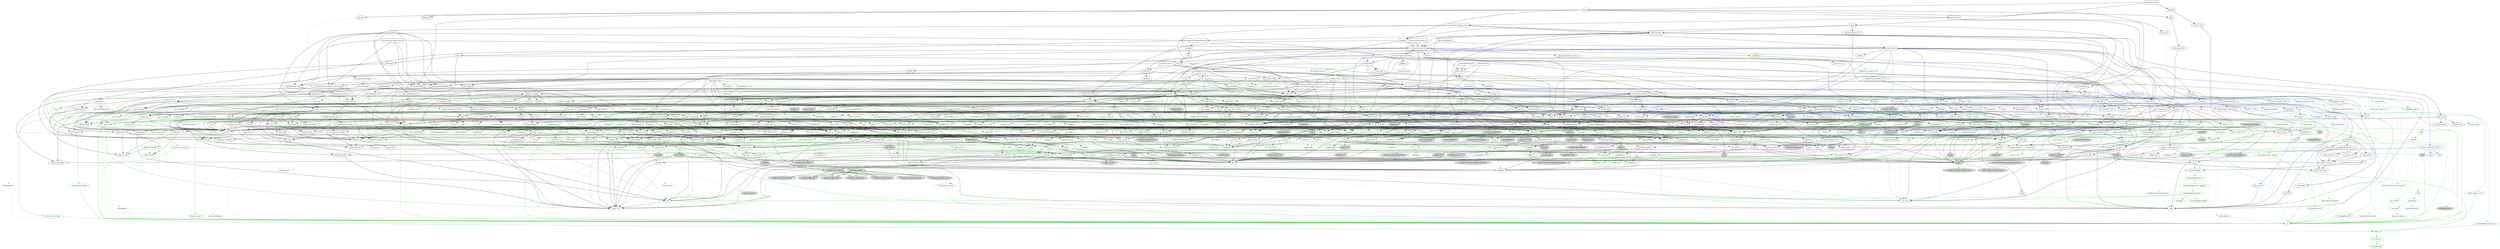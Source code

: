 digraph {
    0 [ label = "catalyst-toolbox" shape = box]
    1 [ label = "chain-addr" shape = box]
    2 [ label = "chain-core" shape = box]
    3 [ label = "chain-ser" shape = box]
    4 [ label = "chain-crypto" shape = box]
    5 [ label = "typed-bytes" shape = box]
    6 [ label = "chain-impl-mockchain" shape = box]
    7 [ label = "cardano-legacy-address" shape = box]
    8 [ label = "chain-time" shape = box]
    9 [ label = "chain-vote" shape = box]
    10 [ label = "imhamt" shape = box]
    11 [ label = "sparse-array" shape = box]
    12 [ label = "chain-storage" shape = box]
    13 [ label = "jcli" shape = box]
    14 [ label = "jormungandr-lib" shape = box]
    15 [ label = "jormungandr-automation" shape = box]
    16 [ label = "jortestkit" shape = box]
    17 [ label = "jormungandr-integration-tests" shape = box]
    18 [ label = "hersir" shape = box]
    19 [ label = "thor" shape = box]
    20 [ label = "loki" shape = box]
    21 [ label = "mjolnir" shape = box]
    22 [ label = "snapshot-lib" shape = box]
    23 [ label = "symmetric-cipher" shape = box]
    24 [ label = "vit-servicing-station-lib" shape = box]
    25 [ label = "event-db" shape = box]
    26 [ label = "vit-servicing-station-tests" shape = box]
    27 [ label = "wallet" shape = box]
    28 [ label = "chain-path-derivation" shape = box]
    29 [ label = "hdkeygen" shape = box]
    30 [ label = "chain-network" shape = box]
    31 [ label = "jormungandrwallet" shape = box]
    32 [ label = "wallet-core" shape = box]
    33 [ label = "wallet-wasm-js" shape = box]
    34 [ label = "jormungandr" shape = box]
    35 [ label = "explorer" shape = box]
    36 [ label = "settings" shape = box]
    37 [ label = "blockchain" shape = box]
    38 [ label = "vit-servicing-station-cli" shape = box]
    39 [ label = "vit-servicing-station-server" shape = box]
    40 [ label = "iapyx" shape = box]
    41 [ label = "valgrind" shape = box]
    42 [ label = "vitup" shape = box]
    43 [ label = "mainnet-lib" shape = box]
    44 [ label = "mainnet-tools" shape = box]
    45 [ label = "scheduler-service-lib" shape = box]
    46 [ label = "signals-handler" shape = box]
    47 [ label = "snapshot-trigger-service" shape = box]
    48 [ label = "voting_tools_rs" shape = box]
    49 [ label = "integration-tests" shape = box]
    50 [ label = "db-sync-explorer" shape = box]
    51 [ label = "cat-data-service" shape = box]
    52 [ label = "assert_cmd" ]
    53 [ label = "assert_fs" ]
    54 [ label = "bech32 0.8.1" ]
    55 [ label = "clap 4.1.4" ]
    56 [ label = "color-eyre" ]
    57 [ label = "csv" ]
    58 [ label = "fraction" ]
    59 [ label = "futures" ]
    60 [ label = "gag" ]
    61 [ label = "governor" ]
    62 [ label = "graphql_client" ]
    63 [ label = "hex" ]
    64 [ label = "image" ]
    65 [ label = "itertools" color = darkgreen]
    66 [ label = "once_cell" color = darkgreen]
    67 [ label = "predicates" ]
    68 [ label = "proptest" ]
    69 [ label = "qrcode" ]
    70 [ label = "quircs" ]
    71 [ label = "rand 0.8.5" color = darkgreen]
    72 [ label = "rand_chacha 0.3.1" color = darkgreen]
    73 [ label = "rayon" ]
    74 [ label = "regex" color = darkgreen]
    75 [ label = "reqwest" ]
    76 [ label = "rust_decimal" color = darkgreen]
    77 [ label = "rust_decimal_macros" color = green3]
    78 [ label = "serde" color = darkgreen]
    79 [ label = "serde_json" color = darkgreen]
    80 [ label = "serde_test" ]
    81 [ label = "serde_yaml" ]
    82 [ label = "sscanf" ]
    83 [ label = "test-strategy" color = green3]
    84 [ label = "thiserror" color = darkgreen]
    85 [ label = "time 0.3.17" color = darkgreen]
    86 [ label = "tokio" color = darkgreen]
    87 [ label = "tracing" color = darkgreen]
    88 [ label = "tracing-subscriber" ]
    89 [ label = "url" color = darkgreen]
    90 [ label = "versionisator" color = green3]
    91 [ label = "cryptoxide 0.4.2" ]
    92 [ label = "quickcheck" ]
    93 [ label = "curve25519-dalek-ng" ]
    94 [ label = "ed25519-bip32 0.4.1" ]
    95 [ label = "ed25519-dalek" ]
    96 [ label = "generic-array" color = darkgreen]
    97 [ label = "rand_core 0.6.4" color = darkgreen]
    98 [ label = "sha2 0.10.6" color = darkgreen]
    99 [ label = "smoke" color = blue]
    100 [ label = "lazy_static" color = darkgreen]
    101 [ label = "quickcheck_macros" color = green3]
    102 [ label = "strum" ]
    103 [ label = "strum_macros" color = green3]
    104 [ label = "tempfile" color = darkgreen]
    105 [ label = "cbor_event" ]
    106 [ label = "cfg-if 1.0.0" color = darkgreen]
    107 [ label = "const_format" ]
    108 [ label = "criterion" ]
    109 [ label = "rustc_version" color = green3]
    110 [ label = "trybuild" color = blue]
    111 [ label = "data-pile" ]
    112 [ label = "sled" ]
    113 [ label = "base64 0.13.1" color = darkgreen]
    114 [ label = "bincode" ]
    115 [ label = "bytes" color = darkgreen]
    116 [ label = "clap_complete" ]
    117 [ label = "gtmpl" ]
    118 [ label = "rand 0.7.3" ]
    119 [ label = "rpassword" ]
    120 [ label = "serde_derive" color = green3]
    121 [ label = "http" ]
    122 [ label = "humantime" ]
    123 [ label = "parity-multiaddr" ]
    124 [ label = "serde_with" ]
    125 [ label = "bytesize" ]
    126 [ label = "custom_debug" ]
    127 [ label = "flate2" ]
    128 [ label = "fs_extra" ]
    129 [ label = "json" ]
    130 [ label = "keynesis" ]
    131 [ label = "log" color = darkgreen]
    132 [ label = "netstat2" ]
    133 [ label = "os_info" ]
    134 [ label = "poldercast" ]
    135 [ label = "prost 0.9.0" color = darkgreen]
    136 [ label = "semver" color = darkgreen]
    137 [ label = "sysinfo" ]
    138 [ label = "tar" ]
    139 [ label = "tokio-stream" ]
    140 [ label = "tonic 0.6.2" ]
    141 [ label = "tonic-build 0.6.2" color = green3]
    142 [ label = "warp" ]
    143 [ label = "zip" ]
    144 [ label = "console" ]
    145 [ label = "dialoguer" ]
    146 [ label = "indicatif" ]
    147 [ label = "sha-1 0.9.8" ]
    148 [ label = "sha2 0.9.9" ]
    149 [ label = "bech32 0.7.3" ]
    150 [ label = "rstest" color = green3]
    151 [ label = "yaml-rust" ]
    152 [ label = "ctrlc" ]
    153 [ label = "slave-pool" ]
    154 [ label = "cocoon" ]
    155 [ label = "dirs" ]
    156 [ label = "zeroize" ]
    157 [ label = "async-trait" color = green3]
    158 [ label = "diesel 1.4.8" color = darkgreen]
    159 [ label = "diesel_migrations 1.4.0" ]
    160 [ label = "dotenv" ]
    161 [ label = "http-zipkin" ]
    162 [ label = "notify" ]
    163 [ label = "pretty_assertions 1.3.0" color = blue]
    164 [ label = "r2d2" color = darkgreen]
    165 [ label = "simplelog" ]
    166 [ label = "tracing-futures" ]
    167 [ label = "bb8" ]
    168 [ label = "bb8-postgres" ]
    169 [ label = "chrono" color = darkgreen]
    170 [ label = "dotenvy" ]
    171 [ label = "tokio-postgres" color = darkgreen]
    172 [ label = "cfg-if 0.1.10" ]
    173 [ label = "dyn-clone" color = darkgreen]
    174 [ label = "fake" ]
    175 [ label = "hyper" ]
    176 [ label = "postgres" color = darkgreen]
    177 [ label = "pretty_assertions 0.6.1" ]
    178 [ label = "rand_core 0.5.1" ]
    179 [ label = "refinery" ]
    180 [ label = "hashlink" ]
    181 [ label = "paste 0.1.18" color = blue]
    182 [ label = "http-body" ]
    183 [ label = "pin-project" ]
    184 [ label = "clear_on_drop" ]
    185 [ label = "console_error_panic_hook" ]
    186 [ label = "getrandom 0.2.8" color = darkgreen]
    187 [ label = "js-sys" color = darkgreen]
    188 [ label = "wasm-bindgen" color = darkgreen]
    189 [ label = "wasm-bindgen-test" color = blue]
    190 [ label = "web-sys" ]
    191 [ label = "arc-swap" ]
    192 [ label = "jsonrpsee-core" ]
    193 [ label = "jsonrpsee-http-server" ]
    194 [ label = "libc" color = darkgreen]
    195 [ label = "linked-hash-map" ]
    196 [ label = "local-ip-address" ]
    197 [ label = "lru" ]
    198 [ label = "nix 0.25.1" style = filled, fillcolor = lightgrey]
    199 [ label = "opentelemetry" ]
    200 [ label = "opentelemetry-otlp" ]
    201 [ label = "opentelemetry-semantic-conventions" ]
    202 [ label = "tokio-util 0.6.10" ]
    203 [ label = "tracing-appender" ]
    204 [ label = "tracing-opentelemetry" ]
    205 [ label = "trust-dns-resolver" ]
    206 [ label = "anyhow" color = darkgreen]
    207 [ label = "async-graphql" ]
    208 [ label = "async-graphql-warp" ]
    209 [ label = "futures-channel" color = darkgreen]
    210 [ label = "futures-util" color = darkgreen]
    211 [ label = "ed25519-bip32 0.3.2" ]
    212 [ label = "prettytable-rs" ]
    213 [ label = "warp-reverse-proxy" ]
    214 [ label = "diffy" ]
    215 [ label = "glob" ]
    216 [ label = "ipfs-api" ]
    217 [ label = "path-slash" ]
    218 [ label = "rustls" ]
    219 [ label = "rustls-pemfile 1.0.2" ]
    220 [ label = "tempdir" ]
    221 [ label = "tokio-rustls" ]
    222 [ label = "uuid 0.8.2" ]
    223 [ label = "walkdir" color = darkgreen]
    224 [ label = "blockfrost" ]
    225 [ label = "cardano-serialization-lib" ]
    226 [ label = "pharos" ]
    227 [ label = "job_scheduler_ng" ]
    228 [ label = "num-traits" color = darkgreen]
    229 [ label = "uuid 1.3.0" ]
    230 [ label = "bigdecimal" ]
    231 [ label = "blake2" ]
    232 [ label = "bytekind" ]
    233 [ label = "ciborium" ]
    234 [ label = "diesel 2.0.3" ]
    235 [ label = "diesel-derive-enum" color = green3]
    236 [ label = "diesel_migrations 2.0.0" color = blue]
    237 [ label = "insta" color = blue]
    238 [ label = "microtype" ]
    239 [ label = "nonempty" ]
    240 [ label = "rand 0.6.5" ]
    241 [ label = "rand_core 0.4.2" ]
    242 [ label = "serial_test" color = blue]
    243 [ label = "tracing-test" color = blue]
    244 [ label = "validity" ]
    245 [ label = "base64 0.21.0" ]
    246 [ label = "libmath" ]
    247 [ label = "rand_chacha 0.2.2" ]
    248 [ label = "axum" ]
    249 [ label = "tower" ]
    250 [ label = "bstr 1.2.0" ]
    251 [ label = "doc-comment" ]
    252 [ label = "predicates-core" ]
    253 [ label = "predicates-tree" ]
    254 [ label = "wait-timeout" ]
    255 [ label = "globwalk" ]
    256 [ label = "bitflags" color = darkgreen]
    257 [ label = "clap_derive" color = green3, style = dashed]
    258 [ label = "clap_lex" ]
    259 [ label = "is-terminal" ]
    260 [ label = "strsim" color = darkgreen, style = dashed]
    261 [ label = "termcolor" color = darkgreen]
    262 [ label = "backtrace" ]
    263 [ label = "color-spantrace" style = dashed]
    264 [ label = "eyre" ]
    265 [ label = "indenter" ]
    266 [ label = "owo-colors" ]
    267 [ label = "tracing-error" style = dashed]
    268 [ label = "bstr 0.2.17" ]
    269 [ label = "csv-core" ]
    270 [ label = "itoa 0.4.8" ]
    271 [ label = "ryu" color = darkgreen]
    272 [ label = "num" ]
    273 [ label = "futures-core" color = darkgreen]
    274 [ label = "futures-executor" ]
    275 [ label = "futures-io" color = darkgreen]
    276 [ label = "futures-sink" color = darkgreen]
    277 [ label = "futures-task" color = darkgreen]
    278 [ label = "filedescriptor" ]
    279 [ label = "futures-timer" style = dashed]
    280 [ label = "no-std-compat" ]
    281 [ label = "nonzero_ext" ]
    282 [ label = "parking_lot 0.12.1" color = darkgreen]
    283 [ label = "smallvec" color = darkgreen]
    284 [ label = "graphql_query_derive" color = green3, style = dashed]
    285 [ label = "bytemuck" ]
    286 [ label = "byteorder" color = darkgreen]
    287 [ label = "color_quant" ]
    288 [ label = "gif" style = dashed]
    289 [ label = "jpeg-decoder" style = dashed]
    290 [ label = "num-iter" ]
    291 [ label = "num-rational 0.3.2" ]
    292 [ label = "png" style = dashed]
    293 [ label = "scoped_threadpool" style = dashed]
    294 [ label = "tiff" style = dashed]
    295 [ label = "either" color = darkgreen]
    296 [ label = "difflib" style = dashed]
    297 [ label = "float-cmp" style = dashed]
    298 [ label = "normalize-line-endings" style = dashed]
    299 [ label = "bit-set" style = dashed]
    300 [ label = "quick-error 2.0.1" style = dashed]
    301 [ label = "rand_xorshift 0.3.0" ]
    302 [ label = "regex-syntax" color = darkgreen]
    303 [ label = "rusty-fork" style = dashed]
    304 [ label = "unarray" ]
    305 [ label = "checked_int_cast" ]
    306 [ label = "num-derive" color = green3]
    307 [ label = "ppv-lite86" color = darkgreen]
    308 [ label = "rayon-core" ]
    309 [ label = "aho-corasick" color = darkgreen]
    310 [ label = "memchr" color = darkgreen]
    311 [ label = "encoding_rs" ]
    312 [ label = "h2" ]
    313 [ label = "hyper-rustls" style = "dashed,filled", fillcolor = lightgrey]
    314 [ label = "hyper-tls" style = "dashed,filled", fillcolor = lightgrey]
    315 [ label = "ipnet" ]
    316 [ label = "mime" ]
    317 [ label = "mime_guess" ]
    318 [ label = "native-tls" style = "dashed,filled", fillcolor = lightgrey]
    319 [ label = "percent-encoding" color = darkgreen]
    320 [ label = "pin-project-lite" color = darkgreen]
    321 [ label = "serde_urlencoded" ]
    322 [ label = "tokio-native-tls" style = "dashed,filled", fillcolor = lightgrey]
    323 [ label = "tower-service" ]
    324 [ label = "wasm-bindgen-futures" ]
    325 [ label = "webpki-roots" style = "dashed,filled", fillcolor = lightgrey]
    326 [ label = "winreg" style = filled, fillcolor = lightgrey]
    327 [ label = "arrayvec" color = darkgreen]
    328 [ label = "borsh" color = darkgreen, style = dashed]
    329 [ label = "bytecheck" color = darkgreen, style = dashed]
    330 [ label = "rkyv" color = darkgreen, style = dashed]
    331 [ label = "quote" color = green3]
    332 [ label = "itoa 1.0.5" color = darkgreen]
    333 [ label = "indexmap" color = darkgreen]
    334 [ label = "sscanf_macro" color = green3]
    335 [ label = "proc-macro2" color = green3]
    336 [ label = "structmeta" color = green3]
    337 [ label = "syn" color = green3]
    338 [ label = "thiserror-impl" color = green3]
    339 [ label = "num_threads" color = darkgreen, style = "dashed,filled", fillcolor = lightgrey]
    340 [ label = "time-core" color = darkgreen]
    341 [ label = "time-macros" color = green3, style = dashed]
    342 [ label = "autocfg 1.1.0" color = green3]
    343 [ label = "mio" color = darkgreen]
    344 [ label = "num_cpus" color = darkgreen]
    345 [ label = "signal-hook-registry" color = darkgreen, style = "dashed,filled", fillcolor = lightgrey]
    346 [ label = "socket2" color = darkgreen]
    347 [ label = "tokio-macros" color = green3, style = dashed]
    348 [ label = "windows-sys 0.42.0" color = darkgreen, style = filled, fillcolor = lightgrey]
    349 [ label = "tracing-attributes" color = green3, style = dashed]
    350 [ label = "tracing-core" color = darkgreen]
    351 [ label = "matchers" style = dashed]
    352 [ label = "nu-ansi-term" style = dashed]
    353 [ label = "sharded-slab" style = dashed]
    354 [ label = "thread_local" ]
    355 [ label = "tracing-log" style = dashed]
    356 [ label = "tracing-serde" style = dashed]
    357 [ label = "form_urlencoded" color = darkgreen]
    358 [ label = "idna 0.3.0" color = darkgreen]
    359 [ label = "platforms" color = green3]
    360 [ label = "env_logger" style = dashed]
    361 [ label = "digest 0.9.0" ]
    362 [ label = "subtle-ng" ]
    363 [ label = "curve25519-dalek" ]
    364 [ label = "ed25519" ]
    365 [ label = "typenum" color = darkgreen]
    366 [ label = "version_check" color = green3]
    367 [ label = "cpufeatures" color = darkgreen, style = filled, fillcolor = lightgrey]
    368 [ label = "digest 0.10.6" color = darkgreen]
    369 [ label = "heck 0.4.1" color = green3]
    370 [ label = "rustversion" color = red]
    371 [ label = "fastrand" color = darkgreen]
    372 [ label = "redox_syscall" color = darkgreen, style = filled, fillcolor = lightgrey]
    373 [ label = "remove_dir_all" color = darkgreen]
    374 [ label = "winapi" color = darkgreen, style = filled, fillcolor = lightgrey]
    375 [ label = "const_format_proc_macros" color = green3]
    376 [ label = "atty" ]
    377 [ label = "cast" ]
    378 [ label = "clap 2.34.0" ]
    379 [ label = "criterion-plot" ]
    380 [ label = "oorandom" ]
    381 [ label = "plotters" ]
    382 [ label = "serde_cbor" ]
    383 [ label = "tinytemplate" ]
    384 [ label = "basic-toml" color = blue]
    385 [ label = "memmap2" ]
    386 [ label = "crc32fast" ]
    387 [ label = "crossbeam-epoch" ]
    388 [ label = "crossbeam-utils" ]
    389 [ label = "fs2" style = filled, fillcolor = lightgrey]
    390 [ label = "fxhash" ]
    391 [ label = "parking_lot 0.11.2" ]
    392 [ label = "gtmpl_value" ]
    393 [ label = "getrandom 0.1.16" style = dashed]
    394 [ label = "rand_hc 0.2.0" style = filled, fillcolor = lightgrey]
    395 [ label = "fnv" color = darkgreen]
    396 [ label = "arrayref" ]
    397 [ label = "bs58" ]
    398 [ label = "data-encoding" color = darkgreen]
    399 [ label = "multihash" ]
    400 [ label = "static_assertions" ]
    401 [ label = "unsigned-varint 0.7.1" ]
    402 [ label = "serde_with_macros" color = green3, style = dashed]
    403 [ label = "custom_debug_derive" color = green3]
    404 [ label = "miniz_oxide 0.6.2" ]
    405 [ label = "cryptoxide 0.3.6" ]
    406 [ label = "prost-derive 0.9.0" color = green3, style = dashed]
    407 [ label = "core-foundation-sys" color = darkgreen, style = filled, fillcolor = lightgrey]
    408 [ label = "ntapi" style = filled, fillcolor = lightgrey]
    409 [ label = "filetime" ]
    410 [ label = "xattr" style = "dashed,filled", fillcolor = lightgrey]
    411 [ label = "tokio-util 0.7.4" color = darkgreen]
    412 [ label = "async-stream" ]
    413 [ label = "hyper-timeout" style = dashed]
    414 [ label = "tower-layer" ]
    415 [ label = "prost-build 0.9.0" color = green3, style = dashed]
    416 [ label = "headers" ]
    417 [ label = "multipart" style = dashed]
    418 [ label = "rustls-pemfile 0.2.1" ]
    419 [ label = "scoped-tls" ]
    420 [ label = "tokio-tungstenite" style = dashed]
    421 [ label = "aes" style = dashed]
    422 [ label = "bzip2" style = dashed]
    423 [ label = "constant_time_eq" style = dashed]
    424 [ label = "hmac 0.12.1" color = darkgreen]
    425 [ label = "pbkdf2 0.11.0" style = dashed]
    426 [ label = "sha1" ]
    427 [ label = "zstd" style = dashed]
    428 [ label = "encode_unicode 0.3.6" style = filled, fillcolor = lightgrey]
    429 [ label = "unicode-width" color = darkgreen]
    430 [ label = "shell-words" ]
    431 [ label = "number_prefix" ]
    432 [ label = "block-buffer 0.9.0" ]
    433 [ label = "opaque-debug" ]
    434 [ label = "nix 0.26.2" style = filled, fillcolor = lightgrey]
    435 [ label = "windows-sys 0.45.0" color = darkgreen, style = filled, fillcolor = lightgrey]
    436 [ label = "crossbeam-channel" ]
    437 [ label = "aes-gcm" ]
    438 [ label = "chacha20poly1305" ]
    439 [ label = "hmac 0.11.0" ]
    440 [ label = "pbkdf2 0.9.0" ]
    441 [ label = "dirs-sys" ]
    442 [ label = "zeroize_derive" color = green3, style = dashed]
    443 [ label = "diesel_derives 1.4.1" color = green3]
    444 [ label = "pq-sys" color = darkgreen, style = dashed]
    445 [ label = "migrations_internals 1.4.1" color = darkgreen]
    446 [ label = "migrations_macros 1.4.2" color = green3]
    447 [ label = "zipkin" ]
    448 [ label = "fsevent-sys" style = "dashed,filled", fillcolor = lightgrey]
    449 [ label = "inotify" style = filled, fillcolor = lightgrey]
    450 [ label = "kqueue" style = filled, fillcolor = lightgrey]
    451 [ label = "ctor" color = green3, style = filled, fillcolor = lightgrey]
    452 [ label = "diff" color = blue]
    453 [ label = "output_vt100" style = filled, fillcolor = lightgrey]
    454 [ label = "yansi" color = blue]
    455 [ label = "scheduled-thread-pool" color = darkgreen]
    456 [ label = "iana-time-zone" color = darkgreen, style = dashed]
    457 [ label = "num-integer" color = darkgreen]
    458 [ label = "time 0.1.45" color = darkgreen, style = dashed]
    459 [ label = "fallible-iterator" color = darkgreen]
    460 [ label = "phf" color = darkgreen]
    461 [ label = "postgres-protocol" color = darkgreen]
    462 [ label = "postgres-types" color = darkgreen]
    463 [ label = "httparse" ]
    464 [ label = "httpdate" ]
    465 [ label = "want" ]
    466 [ label = "ansi_term 0.11.0" ]
    467 [ label = "difference" ]
    468 [ label = "refinery-core" color = darkgreen]
    469 [ label = "refinery-macros" color = green3]
    470 [ label = "hashbrown 0.12.3" color = darkgreen]
    471 [ label = "paste-impl" color = turquoise3]
    472 [ label = "proc-macro-hack" color = turquoise3]
    473 [ label = "pin-project-internal" color = green3]
    474 [ label = "cc" color = green3]
    475 [ label = "wasi 0.11.0+wasi-snapshot-preview1" color = darkgreen, style = filled, fillcolor = lightgrey]
    476 [ label = "wasm-bindgen-macro" color = green3]
    477 [ label = "wasm-bindgen-test-macro" color = turquoise3]
    478 [ label = "beef" ]
    479 [ label = "jsonrpsee-types" ]
    480 [ label = "rustc-hash" style = dashed]
    481 [ label = "globset" ]
    482 [ label = "unicase" color = darkgreen]
    483 [ label = "neli" style = filled, fillcolor = lightgrey]
    484 [ label = "memoffset 0.6.5" style = "dashed,filled", fillcolor = lightgrey]
    485 [ label = "pin-utils" color = darkgreen]
    486 [ label = "opentelemetry_api" ]
    487 [ label = "opentelemetry_sdk" ]
    488 [ label = "opentelemetry-proto" ]
    489 [ label = "prost 0.11.6" color = darkgreen, style = dashed]
    490 [ label = "tonic 0.8.3" style = dashed]
    491 [ label = "slab" color = darkgreen]
    492 [ label = "ipconfig" style = "dashed,filled", fillcolor = lightgrey]
    493 [ label = "lru-cache" ]
    494 [ label = "resolv-conf" style = dashed]
    495 [ label = "trust-dns-proto" ]
    496 [ label = "async-graphql-derive" color = green3]
    497 [ label = "async-graphql-parser" color = darkgreen]
    498 [ label = "async-graphql-value" color = darkgreen]
    499 [ label = "fast_chemail" style = dashed]
    500 [ label = "multer" ]
    501 [ label = "futures-macro" color = green3, style = dashed]
    502 [ label = "encode_unicode 1.0.0" ]
    503 [ label = "term" ]
    504 [ label = "ansi_term 0.12.1" ]
    505 [ label = "ipfs-api-backend-hyper" style = dashed]
    506 [ label = "ring" ]
    507 [ label = "sct" ]
    508 [ label = "webpki" ]
    509 [ label = "rand 0.4.6" ]
    510 [ label = "same-file" color = darkgreen]
    511 [ label = "winapi-util" color = darkgreen, style = filled, fillcolor = lightgrey]
    512 [ label = "paste 1.0.11" color = green3]
    513 [ label = "toml" color = darkgreen]
    514 [ label = "noop_proc_macro" color = green3, style = filled, fillcolor = lightgrey]
    515 [ label = "num-bigint" ]
    516 [ label = "rand_os" ]
    517 [ label = "schemars" color = darkgreen]
    518 [ label = "serde-wasm-bindgen" style = filled, fillcolor = lightgrey]
    519 [ label = "cron" ]
    520 [ label = "libm" color = darkgreen, style = dashed]
    521 [ label = "ciborium-io" ]
    522 [ label = "ciborium-ll" ]
    523 [ label = "diesel_derives 2.0.1" color = green3]
    524 [ label = "migrations_internals 2.0.0" color = steelblue]
    525 [ label = "migrations_macros 2.0.0" color = turquoise3]
    526 [ label = "similar" color = blue]
    527 [ label = "microtype-macro" color = green3]
    528 [ label = "secrecy" style = dashed]
    529 [ label = "autocfg 0.1.8" color = green3]
    530 [ label = "rand_chacha 0.1.1" ]
    531 [ label = "rand_hc 0.1.0" ]
    532 [ label = "rand_isaac" ]
    533 [ label = "rand_jitter" ]
    534 [ label = "rand_pcg" ]
    535 [ label = "rand_xorshift 0.1.1" ]
    536 [ label = "dashmap" ]
    537 [ label = "serial_test_derive" color = turquoise3]
    538 [ label = "tracing-test-macro" color = turquoise3]
    539 [ label = "rand 0.3.23" ]
    540 [ label = "axum-core" ]
    541 [ label = "matchit" ]
    542 [ label = "serde_path_to_error" style = dashed]
    543 [ label = "sync_wrapper" ]
    544 [ label = "tower-http" ]
    545 [ label = "regex-automata" style = dashed]
    546 [ label = "termtree" ]
    547 [ label = "ignore" ]
    548 [ label = "proc-macro-error" color = green3]
    549 [ label = "os_str_bytes" ]
    550 [ label = "hermit-abi 0.3.0" style = filled, fillcolor = lightgrey]
    551 [ label = "io-lifetimes" ]
    552 [ label = "rustix" style = filled, fillcolor = lightgrey]
    553 [ label = "addr2line" ]
    554 [ label = "object" ]
    555 [ label = "rustc-demangle" ]
    556 [ label = "num-complex" ]
    557 [ label = "num-rational 0.4.1" ]
    558 [ label = "lock_api" color = darkgreen]
    559 [ label = "parking_lot_core 0.9.7" color = darkgreen]
    560 [ label = "graphql_client_codegen" color = green3, style = dashed]
    561 [ label = "weezl" style = dashed]
    562 [ label = "deflate" style = dashed]
    563 [ label = "miniz_oxide 0.3.7" style = dashed]
    564 [ label = "miniz_oxide 0.4.4" style = dashed]
    565 [ label = "bit-vec" style = dashed]
    566 [ label = "quick-error 1.2.3" style = dashed]
    567 [ label = "crossbeam-deque" ]
    568 [ label = "openssl" style = "dashed,filled", fillcolor = lightgrey]
    569 [ label = "openssl-probe" style = "dashed,filled", fillcolor = lightgrey]
    570 [ label = "openssl-sys" style = "dashed,filled", fillcolor = lightgrey]
    571 [ label = "schannel" style = "dashed,filled", fillcolor = lightgrey]
    572 [ label = "security-framework" style = "dashed,filled", fillcolor = lightgrey]
    573 [ label = "security-framework-sys" style = "dashed,filled", fillcolor = lightgrey]
    574 [ label = "borsh-derive" color = green3, style = dashed]
    575 [ label = "hashbrown 0.13.2" color = darkgreen, style = dashed]
    576 [ label = "bytecheck_derive" color = green3, style = dashed]
    577 [ label = "ptr_meta" color = darkgreen, style = dashed]
    578 [ label = "rend" color = darkgreen, style = dashed]
    579 [ label = "rkyv_derive" color = green3, style = dashed]
    580 [ label = "seahash" color = darkgreen, style = dashed]
    581 [ label = "unicode-ident" color = green3]
    582 [ label = "structmeta-derive" color = green3]
    583 [ label = "hermit-abi 0.2.6" color = darkgreen, style = filled, fillcolor = lightgrey]
    584 [ label = "windows_aarch64_gnullvm" color = darkgreen, style = filled, fillcolor = lightgrey]
    585 [ label = "windows_aarch64_msvc" color = darkgreen, style = filled, fillcolor = lightgrey]
    586 [ label = "windows_i686_gnu" color = darkgreen, style = filled, fillcolor = lightgrey]
    587 [ label = "windows_i686_msvc" color = darkgreen, style = filled, fillcolor = lightgrey]
    588 [ label = "windows_x86_64_gnu" color = darkgreen, style = filled, fillcolor = lightgrey]
    589 [ label = "windows_x86_64_gnullvm" color = darkgreen, style = filled, fillcolor = lightgrey]
    590 [ label = "windows_x86_64_msvc" color = darkgreen, style = filled, fillcolor = lightgrey]
    591 [ label = "valuable" color = darkgreen, style = "dashed,filled", fillcolor = lightgrey]
    592 [ label = "overload" style = dashed]
    593 [ label = "unicode-bidi" color = darkgreen]
    594 [ label = "unicode-normalization" color = darkgreen]
    595 [ label = "subtle" color = darkgreen]
    596 [ label = "signature" ]
    597 [ label = "block-buffer 0.10.3" color = darkgreen, style = dashed]
    598 [ label = "crypto-common" color = darkgreen]
    599 [ label = "instant" color = darkgreen]
    600 [ label = "winapi-i686-pc-windows-gnu" color = darkgreen, style = filled, fillcolor = lightgrey]
    601 [ label = "winapi-x86_64-pc-windows-gnu" color = darkgreen, style = filled, fillcolor = lightgrey]
    602 [ label = "unicode-xid" color = green3]
    603 [ label = "hermit-abi 0.1.19" style = filled, fillcolor = lightgrey]
    604 [ label = "textwrap" ]
    605 [ label = "plotters-backend" ]
    606 [ label = "plotters-svg" style = dashed]
    607 [ label = "half" ]
    608 [ label = "memoffset 0.7.1" ]
    609 [ label = "scopeguard" color = darkgreen]
    610 [ label = "parking_lot_core 0.8.6" ]
    611 [ label = "wasi 0.9.0+wasi-snapshot-preview1" style = "dashed,filled", fillcolor = lightgrey]
    612 [ label = "multihash-derive" color = green3, style = dashed]
    613 [ label = "unsigned-varint 0.5.1" ]
    614 [ label = "darling" color = green3]
    615 [ label = "synstructure" color = green3]
    616 [ label = "adler" ]
    617 [ label = "async-stream-impl" color = green3]
    618 [ label = "tokio-io-timeout" style = dashed]
    619 [ label = "heck 0.3.3" color = green3, style = dashed]
    620 [ label = "multimap" color = green3, style = dashed]
    621 [ label = "petgraph" color = green3, style = dashed]
    622 [ label = "prost-types 0.9.0" color = green3, style = dashed]
    623 [ label = "which" color = green3, style = dashed]
    624 [ label = "headers-core" ]
    625 [ label = "buf_redux" style = dashed]
    626 [ label = "safemem" style = dashed]
    627 [ label = "twoway" style = dashed]
    628 [ label = "tungstenite" style = dashed]
    629 [ label = "cipher 0.3.0" ]
    630 [ label = "bzip2-sys" style = dashed]
    631 [ label = "password-hash" style = dashed]
    632 [ label = "zstd-safe" style = dashed]
    633 [ label = "windows-targets" color = darkgreen, style = filled, fillcolor = lightgrey]
    634 [ label = "aead 0.4.3" ]
    635 [ label = "ctr" ]
    636 [ label = "ghash" ]
    637 [ label = "aead 0.5.1" ]
    638 [ label = "chacha20" ]
    639 [ label = "cipher 0.4.3" ]
    640 [ label = "poly1305" ]
    641 [ label = "crypto-mac" ]
    642 [ label = "redox_users" style = filled, fillcolor = lightgrey]
    643 [ label = "vcpkg" color = green3, style = "dashed,filled", fillcolor = lightgrey]
    644 [ label = "lazycell" ]
    645 [ label = "zipkin-types" ]
    646 [ label = "inotify-sys" style = filled, fillcolor = lightgrey]
    647 [ label = "kqueue-sys" style = filled, fillcolor = lightgrey]
    648 [ label = "android_system_properties" color = darkgreen, style = "dashed,filled", fillcolor = lightgrey]
    649 [ label = "iana-time-zone-haiku" color = darkgreen, style = "dashed,filled", fillcolor = lightgrey]
    650 [ label = "wasi 0.10.0+wasi-snapshot-preview1" color = darkgreen, style = "dashed,filled", fillcolor = lightgrey]
    651 [ label = "phf_shared" color = darkgreen]
    652 [ label = "md-5" color = darkgreen]
    653 [ label = "stringprep" color = darkgreen]
    654 [ label = "try-lock" ]
    655 [ label = "siphasher" color = darkgreen]
    656 [ label = "ahash 0.7.6" color = darkgreen, style = dashed]
    657 [ label = "jobserver" color = green3, style = dashed]
    658 [ label = "wasm-bindgen-macro-support" color = green3]
    659 [ label = "tonic-build 0.8.4" color = green3, style = dashed]
    660 [ label = "prost-derive 0.11.6" color = green3, style = dashed]
    661 [ label = "widestring" style = "dashed,filled", fillcolor = lightgrey]
    662 [ label = "hostname" style = dashed]
    663 [ label = "enum-as-inner" color = green3]
    664 [ label = "idna 0.2.3" ]
    665 [ label = "tinyvec" color = darkgreen]
    666 [ label = "Inflector" color = green3]
    667 [ label = "proc-macro-crate 1.3.0" color = green3]
    668 [ label = "pest" color = darkgreen]
    669 [ label = "ascii_utils" style = dashed]
    670 [ label = "spin 0.9.4" ]
    671 [ label = "dirs-next" ]
    672 [ label = "hyper-multipart-rfc7578" style = dashed]
    673 [ label = "ipfs-api-prelude" style = dashed]
    674 [ label = "spin 0.5.2" style = filled, fillcolor = lightgrey]
    675 [ label = "untrusted" ]
    676 [ label = "fuchsia-cprng" style = filled, fillcolor = lightgrey]
    677 [ label = "rand_core 0.3.1" ]
    678 [ label = "rdrand" style = filled, fillcolor = lightgrey]
    679 [ label = "cloudabi" style = filled, fillcolor = lightgrey]
    680 [ label = "schemars_derive" color = green3, style = dashed]
    681 [ label = "nom" ]
    682 [ label = "http-range-header" ]
    683 [ label = "proc-macro-error-attr" color = green3]
    684 [ label = "errno" style = filled, fillcolor = lightgrey]
    685 [ label = "linux-raw-sys" style = filled, fillcolor = lightgrey]
    686 [ label = "gimli" ]
    687 [ label = "graphql-introspection-query" color = green3, style = dashed]
    688 [ label = "graphql-parser" color = green3, style = dashed]
    689 [ label = "adler32" style = dashed]
    690 [ label = "foreign-types" style = "dashed,filled", fillcolor = lightgrey]
    691 [ label = "openssl-macros" color = green3, style = "dashed,filled", fillcolor = lightgrey]
    692 [ label = "pkg-config" color = green3, style = dashed]
    693 [ label = "core-foundation" style = "dashed,filled", fillcolor = lightgrey]
    694 [ label = "borsh-derive-internal" color = green3, style = dashed]
    695 [ label = "borsh-schema-derive-internal" color = green3, style = dashed]
    696 [ label = "proc-macro-crate 0.1.5" color = green3, style = dashed]
    697 [ label = "ahash 0.8.3" color = darkgreen, style = dashed]
    698 [ label = "ptr_meta_derive" color = green3, style = dashed]
    699 [ label = "darling_core" color = green3]
    700 [ label = "darling_macro" color = green3]
    701 [ label = "unicode-segmentation" color = green3, style = dashed]
    702 [ label = "fixedbitset" color = green3, style = dashed]
    703 [ label = "sha-1 0.10.1" style = dashed]
    704 [ label = "utf-8" style = dashed]
    705 [ label = "base64ct" style = dashed]
    706 [ label = "zstd-sys" style = dashed]
    707 [ label = "polyval" ]
    708 [ label = "inout" ]
    709 [ label = "universal-hash 0.5.0" ]
    710 [ label = "cxx" color = darkgreen, style = "dashed,filled", fillcolor = lightgrey]
    711 [ label = "cxx-build" color = green3, style = "dashed,filled", fillcolor = lightgrey]
    712 [ label = "wasm-bindgen-backend" color = green3]
    713 [ label = "wasm-bindgen-shared" color = green3]
    714 [ label = "prettyplease" color = green3, style = dashed]
    715 [ label = "prost-build 0.11.6" color = green3, style = dashed]
    716 [ label = "match_cfg" style = dashed]
    717 [ label = "matches" ]
    718 [ label = "tinyvec_macros" color = darkgreen, style = dashed]
    719 [ label = "toml_edit" color = green3]
    720 [ label = "ucd-trie" color = darkgreen]
    721 [ label = "dirs-sys-next" ]
    722 [ label = "common-multipart-rfc7578" style = dashed]
    723 [ label = "multibase" style = dashed]
    724 [ label = "typed-builder" color = green3, style = dashed]
    725 [ label = "serde_derive_internals" color = green3, style = dashed]
    726 [ label = "minimal-lexical" ]
    727 [ label = "errno-dragonfly" style = filled, fillcolor = lightgrey]
    728 [ label = "combine" color = green3, style = dashed]
    729 [ label = "foreign-types-shared" style = "dashed,filled", fillcolor = lightgrey]
    730 [ label = "ident_case" color = green3]
    731 [ label = "universal-hash 0.4.1" ]
    732 [ label = "cxxbridge-flags" color = green3, style = "dashed,filled", fillcolor = lightgrey]
    733 [ label = "cxxbridge-macro" color = green3, style = "dashed,filled", fillcolor = lightgrey]
    734 [ label = "link-cplusplus" color = darkgreen, style = "dashed,filled", fillcolor = lightgrey]
    735 [ label = "codespan-reporting" color = green3, style = "dashed,filled", fillcolor = lightgrey]
    736 [ label = "scratch" color = green3, style = "dashed,filled", fillcolor = lightgrey]
    737 [ label = "bumpalo" color = green3]
    738 [ label = "prost-types 0.11.6" color = green3, style = dashed]
    739 [ label = "nom8" color = green3]
    740 [ label = "toml_datetime" color = green3]
    741 [ label = "base-x" style = dashed]
    742 [ label = "data-encoding-macro" style = dashed]
    743 [ label = "ascii" color = green3, style = dashed]
    744 [ label = "unreachable" color = green3, style = dashed]
    745 [ label = "data-encoding-macro-internal" color = green3, style = dashed]
    746 [ label = "void" color = green3, style = dashed]
    0 -> 56 [ ]
    0 -> 60 [ ]
    0 -> 61 [ ]
    0 -> 17 [ ]
    0 -> 69 [ ]
    0 -> 70 [ ]
    0 -> 82 [ ]
    0 -> 23 [ ]
    0 -> 24 [ ]
    0 -> 27 [ ]
    1 -> 2 [ ]
    1 -> 4 [ ]
    1 -> 4 [ color = blue]
    2 -> 3 [ ]
    3 -> 84 [ ]
    4 -> 54 [ ]
    4 -> 93 [ ]
    4 -> 94 [ ]
    4 -> 95 [ ]
    4 -> 63 [ ]
    4 -> 68 [ style = dotted]
    4 -> 68 [ color = blue]
    4 -> 92 [ style = dotted]
    4 -> 92 [ color = blue]
    4 -> 73 [ ]
    4 -> 98 [ ]
    4 -> 99 [ color = blue]
    4 -> 83 [ color = green3, style = dotted]
    4 -> 83 [ color = turquoise3]
    4 -> 5 [ ]
    6 -> 7 [ ]
    6 -> 1 [ ]
    6 -> 1 [ color = blue]
    6 -> 8 [ ]
    6 -> 8 [ color = blue]
    6 -> 9 [ ]
    6 -> 10 [ ]
    6 -> 101 [ color = green3, style = dotted]
    6 -> 101 [ color = turquoise3]
    6 -> 11 [ ]
    6 -> 102 [ ]
    6 -> 87 [ ]
    7 -> 105 [ ]
    7 -> 94 [ ]
    8 -> 2 [ ]
    8 -> 68 [ style = dotted]
    8 -> 68 [ color = blue]
    8 -> 92 [ style = dotted]
    8 -> 92 [ color = blue]
    8 -> 83 [ color = green3, style = dotted]
    8 -> 83 [ color = turquoise3]
    9 -> 2 [ ]
    9 -> 4 [ ]
    9 -> 107 [ ]
    9 -> 108 [ color = blue]
    10 -> 108 [ color = blue]
    10 -> 68 [ style = dotted]
    10 -> 68 [ color = blue]
    10 -> 109 [ color = green3]
    10 -> 83 [ color = green3, style = dotted]
    10 -> 83 [ color = turquoise3]
    10 -> 84 [ ]
    10 -> 110 [ color = blue]
    11 -> 68 [ color = blue]
    11 -> 83 [ color = turquoise3]
    12 -> 108 [ style = dotted]
    12 -> 111 [ ]
    12 -> 97 [ style = dotted]
    12 -> 97 [ color = blue]
    12 -> 112 [ ]
    12 -> 104 [ style = dotted]
    12 -> 104 [ color = blue]
    12 -> 84 [ ]
    13 -> 53 [ color = blue]
    13 -> 116 [ ]
    13 -> 117 [ ]
    13 -> 14 [ ]
    13 -> 75 [ ]
    13 -> 119 [ ]
    13 -> 90 [ color = green3]
    14 -> 114 [ color = blue]
    14 -> 6 [ ]
    14 -> 6 [ color = blue]
    14 -> 121 [ ]
    14 -> 122 [ ]
    14 -> 123 [ ]
    14 -> 124 [ ]
    14 -> 81 [ color = blue]
    15 -> 52 [ ]
    15 -> 12 [ ]
    15 -> 62 [ ]
    15 -> 13 [ ]
    15 -> 16 [ ]
    15 -> 129 [ ]
    15 -> 132 [ ]
    15 -> 134 [ ]
    15 -> 140 [ ]
    15 -> 141 [ color = green3]
    15 -> 88 [ ]
    16 -> 53 [ ]
    16 -> 54 [ ]
    16 -> 125 [ ]
    16 -> 57 [ ]
    16 -> 126 [ ]
    16 -> 145 [ ]
    16 -> 128 [ ]
    16 -> 63 [ ]
    16 -> 122 [ ]
    16 -> 146 [ ]
    16 -> 133 [ ]
    16 -> 75 [ ]
    16 -> 136 [ ]
    16 -> 81 [ ]
    16 -> 147 [ ]
    16 -> 148 [ ]
    16 -> 137 [ ]
    16 -> 138 [ ]
    16 -> 142 [ ]
    16 -> 143 [ ]
    17 -> 149 [ ]
    17 -> 18 [ ]
    17 -> 21 [ ]
    17 -> 150 [ color = green3]
    18 -> 152 [ ]
    18 -> 153 [ ]
    18 -> 19 [ ]
    19 -> 154 [ ]
    19 -> 155 [ ]
    19 -> 15 [ ]
    20 -> 19 [ ]
    21 -> 20 [ ]
    22 -> 58 [ ]
    22 -> 62 [ ]
    22 -> 14 [ ]
    22 -> 75 [ ]
    22 -> 77 [ color = green3]
    22 -> 80 [ style = dotted]
    22 -> 80 [ color = blue]
    23 -> 91 [ ]
    23 -> 71 [ ]
    23 -> 84 [ ]
    23 -> 156 [ ]
    24 -> 159 [ ]
    24 -> 160 [ ]
    24 -> 25 [ ]
    24 -> 161 [ ]
    24 -> 162 [ ]
    24 -> 163 [ color = blue]
    24 -> 165 [ ]
    24 -> 166 [ ]
    24 -> 88 [ ]
    24 -> 26 [ color = blue]
    25 -> 168 [ ]
    25 -> 170 [ ]
    25 -> 76 [ ]
    25 -> 84 [ ]
    26 -> 52 [ ]
    26 -> 172 [ ]
    26 -> 55 [ ]
    26 -> 173 [ ]
    26 -> 174 [ ]
    26 -> 16 [ ]
    26 -> 177 [ ]
    26 -> 179 [ ]
    26 -> 22 [ ]
    26 -> 24 [ ]
    27 -> 180 [ ]
    27 -> 29 [ ]
    27 -> 14 [ ]
    28 -> 181 [ color = blue]
    28 -> 92 [ color = blue]
    28 -> 101 [ color = turquoise3]
    28 -> 84 [ ]
    29 -> 7 [ ]
    29 -> 1 [ ]
    29 -> 28 [ ]
    30 -> 4 [ ]
    30 -> 59 [ ]
    30 -> 84 [ ]
    30 -> 140 [ ]
    30 -> 141 [ color = green3]
    31 -> 32 [ ]
    32 -> 149 [ ]
    32 -> 23 [ ]
    32 -> 27 [ ]
    33 -> 184 [ ]
    33 -> 32 [ ]
    33 -> 189 [ color = blue]
    34 -> 191 [ ]
    34 -> 30 [ ]
    34 -> 12 [ ]
    34 -> 55 [ ]
    34 -> 161 [ ]
    34 -> 14 [ ]
    34 -> 193 [ ]
    34 -> 196 [ ]
    34 -> 198 [ arrowType = empty, fillcolor = lightgrey]
    34 -> 200 [ ]
    34 -> 201 [ ]
    34 -> 134 [ ]
    34 -> 75 [ ]
    34 -> 203 [ ]
    34 -> 204 [ ]
    34 -> 205 [ ]
    34 -> 90 [ color = green3]
    34 -> 142 [ ]
    35 -> 208 [ ]
    35 -> 30 [ ]
    35 -> 161 [ ]
    35 -> 17 [ ]
    35 -> 200 [ ]
    35 -> 201 [ ]
    35 -> 203 [ ]
    35 -> 204 [ ]
    36 -> 112 [ ]
    36 -> 84 [ ]
    37 -> 6 [ ]
    37 -> 197 [ ]
    38 -> 24 [ ]
    39 -> 200 [ ]
    39 -> 201 [ ]
    39 -> 203 [ ]
    39 -> 204 [ ]
    39 -> 24 [ ]
    40 -> 0 [ ]
    40 -> 211 [ ]
    40 -> 212 [ ]
    40 -> 41 [ ]
    41 -> 15 [ ]
    41 -> 24 [ ]
    41 -> 32 [ ]
    41 -> 213 [ ]
    42 -> 214 [ ]
    42 -> 216 [ ]
    42 -> 44 [ ]
    42 -> 217 [ ]
    42 -> 203 [ ]
    42 -> 222 [ ]
    42 -> 41 [ ]
    43 -> 224 [ ]
    43 -> 225 [ ]
    43 -> 226 [ ]
    43 -> 22 [ ]
    43 -> 220 [ ]
    43 -> 19 [ ]
    44 -> 227 [ ]
    44 -> 212 [ ]
    44 -> 47 [ ]
    45 -> 169 [ ]
    45 -> 55 [ ]
    45 -> 59 [ ]
    45 -> 16 [ ]
    45 -> 229 [ ]
    46 -> 59 [ ]
    46 -> 86 [ ]
    47 -> 0 [ ]
    47 -> 45 [ ]
    47 -> 46 [ ]
    47 -> 48 [ ]
    48 -> 231 [ ]
    48 -> 232 [ ]
    48 -> 233 [ ]
    48 -> 56 [ ]
    48 -> 235 [ color = green3]
    48 -> 236 [ color = blue]
    48 -> 237 [ color = blue]
    48 -> 43 [ ]
    48 -> 238 [ ]
    48 -> 239 [ ]
    48 -> 240 [ ]
    48 -> 242 [ color = blue]
    48 -> 243 [ color = blue]
    48 -> 244 [ ]
    49 -> 40 [ ]
    49 -> 246 [ ]
    49 -> 42 [ ]
    50 -> 24 [ ]
    50 -> 48 [ ]
    51 -> 248 [ ]
    51 -> 55 [ ]
    51 -> 25 [ ]
    51 -> 88 [ ]
    52 -> 250 [ ]
    52 -> 251 [ ]
    52 -> 67 [ ]
    52 -> 253 [ ]
    52 -> 254 [ ]
    53 -> 251 [ ]
    53 -> 255 [ ]
    53 -> 67 [ ]
    53 -> 253 [ ]
    53 -> 104 [ ]
    55 -> 257 [ color = green3, style = dotted]
    55 -> 258 [ ]
    55 -> 259 [ style = dotted]
    55 -> 66 [ style = dotted]
    55 -> 260 [ style = dotted]
    55 -> 261 [ style = dotted]
    56 -> 262 [ ]
    56 -> 263 [ style = dotted]
    56 -> 264 [ ]
    57 -> 268 [ ]
    57 -> 269 [ ]
    57 -> 270 [ ]
    57 -> 271 [ ]
    58 -> 100 [ style = dotted]
    58 -> 272 [ ]
    59 -> 274 [ style = dotted]
    60 -> 278 [ ]
    60 -> 104 [ ]
    61 -> 59 [ style = dotted]
    61 -> 279 [ style = dotted]
    61 -> 280 [ ]
    61 -> 281 [ ]
    61 -> 282 [ ]
    61 -> 71 [ style = dotted]
    62 -> 284 [ color = green3, style = dotted]
    64 -> 285 [ ]
    64 -> 288 [ style = dotted]
    64 -> 290 [ ]
    64 -> 291 [ ]
    64 -> 292 [ style = dotted]
    64 -> 293 [ style = dotted]
    64 -> 294 [ style = dotted]
    65 -> 295 [ color = darkgreen]
    67 -> 296 [ style = dotted]
    67 -> 297 [ style = dotted]
    67 -> 65 [ ]
    67 -> 298 [ style = dotted]
    67 -> 252 [ ]
    67 -> 74 [ style = dotted]
    68 -> 299 [ style = dotted]
    68 -> 286 [ ]
    68 -> 100 [ style = dotted]
    68 -> 228 [ ]
    68 -> 300 [ style = dotted]
    68 -> 71 [ ]
    68 -> 301 [ ]
    68 -> 302 [ style = dotted]
    68 -> 303 [ style = dotted]
    68 -> 304 [ ]
    69 -> 305 [ ]
    69 -> 64 [ style = dotted]
    70 -> 306 [ color = green3]
    70 -> 228 [ ]
    70 -> 84 [ ]
    71 -> 72 [ color = darkgreen, style = dotted]
    72 -> 307 [ color = darkgreen]
    72 -> 97 [ color = darkgreen]
    73 -> 295 [ ]
    73 -> 308 [ ]
    74 -> 309 [ color = darkgreen, style = dotted]
    74 -> 302 [ color = darkgreen]
    75 -> 311 [ arrowType = empty, fillcolor = lightgrey]
    75 -> 313 [ arrowType = empty, fillcolor = lightgrey, style = dotted]
    75 -> 314 [ arrowType = empty, fillcolor = lightgrey, style = dotted]
    75 -> 315 [ arrowType = empty, fillcolor = lightgrey]
    75 -> 317 [ style = dotted]
    75 -> 219 [ arrowType = empty, fillcolor = lightgrey, style = dotted]
    75 -> 79 [ style = dotted]
    75 -> 79 [ arrowType = empty, fillcolor = lightgrey]
    75 -> 321 [ ]
    75 -> 89 [ ]
    75 -> 324 [ arrowType = empty, fillcolor = lightgrey]
    75 -> 325 [ arrowType = empty, fillcolor = lightgrey, style = dotted]
    75 -> 326 [ arrowType = empty, fillcolor = lightgrey]
    76 -> 327 [ color = darkgreen]
    76 -> 328 [ color = darkgreen, style = dotted]
    76 -> 176 [ color = darkgreen, style = dotted]
    76 -> 330 [ color = darkgreen, style = dotted]
    77 -> 76 [ color = green3]
    78 -> 120 [ color = green3, style = dotted]
    79 -> 332 [ color = darkgreen]
    79 -> 271 [ color = darkgreen]
    79 -> 78 [ color = darkgreen]
    80 -> 78 [ ]
    81 -> 333 [ ]
    81 -> 271 [ ]
    81 -> 151 [ ]
    82 -> 107 [ ]
    82 -> 100 [ ]
    82 -> 74 [ ]
    82 -> 334 [ color = green3]
    83 -> 336 [ color = green3]
    84 -> 338 [ color = green3]
    85 -> 332 [ color = darkgreen, style = dotted]
    85 -> 339 [ color = darkgreen, arrowType = empty, fillcolor = lightgrey, style = dotted]
    85 -> 78 [ color = darkgreen, style = dotted]
    85 -> 341 [ color = green3, style = dotted]
    86 -> 115 [ color = darkgreen, style = dotted]
    86 -> 310 [ color = darkgreen, style = dotted]
    86 -> 343 [ color = darkgreen, style = dotted]
    86 -> 344 [ color = darkgreen, style = dotted]
    86 -> 282 [ color = darkgreen, style = dotted]
    86 -> 320 [ color = darkgreen]
    86 -> 345 [ color = darkgreen, arrowType = empty, fillcolor = lightgrey, style = dotted]
    86 -> 346 [ color = darkgreen, arrowType = empty, fillcolor = lightgrey, style = dotted]
    86 -> 347 [ color = green3, style = dotted]
    87 -> 131 [ color = darkgreen, style = dotted]
    87 -> 320 [ color = darkgreen]
    87 -> 349 [ color = green3, style = dotted]
    87 -> 350 [ color = darkgreen]
    88 -> 351 [ style = dotted]
    88 -> 352 [ style = dotted]
    88 -> 74 [ style = dotted]
    88 -> 79 [ style = dotted]
    88 -> 353 [ style = dotted]
    88 -> 283 [ style = dotted]
    88 -> 354 [ style = dotted]
    88 -> 85 [ style = dotted]
    88 -> 87 [ style = dotted]
    88 -> 355 [ style = dotted]
    88 -> 356 [ style = dotted]
    89 -> 357 [ color = darkgreen]
    89 -> 358 [ color = darkgreen]
    89 -> 78 [ color = darkgreen, style = dotted]
    90 -> 359 [ color = green3]
    92 -> 360 [ style = dotted]
    92 -> 118 [ ]
    93 -> 286 [ ]
    93 -> 361 [ ]
    93 -> 97 [ ]
    93 -> 362 [ ]
    93 -> 156 [ ]
    94 -> 91 [ ]
    95 -> 363 [ ]
    95 -> 364 [ ]
    95 -> 118 [ style = dotted]
    95 -> 78 [ style = dotted]
    95 -> 148 [ ]
    96 -> 365 [ color = darkgreen]
    96 -> 366 [ color = green3]
    97 -> 186 [ color = darkgreen, style = dotted]
    98 -> 367 [ color = darkgreen, arrowType = empty, fillcolor = lightgrey]
    98 -> 368 [ color = darkgreen]
    101 -> 337 [ color = green3]
    102 -> 103 [ color = green3, style = dotted]
    103 -> 369 [ color = green3]
    103 -> 370 [ color = green3]
    103 -> 337 [ color = green3]
    104 -> 371 [ color = darkgreen]
    104 -> 194 [ color = darkgreen, arrowType = empty, fillcolor = lightgrey]
    104 -> 372 [ color = darkgreen, arrowType = empty, fillcolor = lightgrey]
    104 -> 373 [ color = darkgreen]
    107 -> 375 [ color = green3]
    108 -> 376 [ ]
    108 -> 378 [ ]
    108 -> 379 [ ]
    108 -> 57 [ ]
    108 -> 59 [ style = dotted]
    108 -> 380 [ ]
    108 -> 381 [ ]
    108 -> 73 [ ]
    108 -> 74 [ ]
    108 -> 382 [ ]
    108 -> 383 [ ]
    108 -> 86 [ style = dotted]
    108 -> 223 [ ]
    109 -> 136 [ color = green3]
    110 -> 384 [ color = blue]
    110 -> 215 [ color = blue]
    110 -> 66 [ color = blue]
    110 -> 79 [ color = blue]
    110 -> 261 [ color = blue]
    111 -> 385 [ ]
    112 -> 386 [ ]
    112 -> 387 [ ]
    112 -> 389 [ arrowType = empty, fillcolor = lightgrey]
    112 -> 390 [ ]
    112 -> 131 [ ]
    112 -> 391 [ ]
    114 -> 78 [ ]
    115 -> 78 [ color = darkgreen, style = dotted]
    116 -> 55 [ ]
    117 -> 392 [ ]
    117 -> 65 [ ]
    117 -> 100 [ ]
    117 -> 319 [ ]
    118 -> 247 [ arrowType = empty, fillcolor = lightgrey]
    118 -> 394 [ arrowType = empty, fillcolor = lightgrey]
    119 -> 194 [ arrowType = empty, fillcolor = lightgrey]
    119 -> 79 [ ]
    119 -> 374 [ arrowType = empty, fillcolor = lightgrey]
    120 -> 337 [ color = green3]
    121 -> 115 [ ]
    121 -> 395 [ ]
    121 -> 332 [ ]
    123 -> 396 [ ]
    123 -> 397 [ ]
    123 -> 286 [ ]
    123 -> 398 [ ]
    123 -> 399 [ ]
    123 -> 400 [ ]
    123 -> 401 [ ]
    123 -> 89 [ style = dotted]
    124 -> 113 [ style = dotted]
    124 -> 169 [ style = dotted]
    124 -> 63 [ style = dotted]
    124 -> 333 [ style = dotted]
    124 -> 79 [ style = dotted]
    124 -> 402 [ color = green3, style = dotted]
    124 -> 85 [ style = dotted]
    126 -> 403 [ color = green3]
    127 -> 386 [ ]
    127 -> 404 [ style = dotted]
    127 -> 404 [ arrowType = empty, fillcolor = lightgrey]
    130 -> 405 [ ]
    130 -> 63 [ ]
    130 -> 72 [ ]
    130 -> 84 [ ]
    131 -> 106 [ color = darkgreen]
    131 -> 78 [ color = darkgreen, style = dotted]
    132 -> 256 [ ]
    132 -> 286 [ arrowType = empty, fillcolor = lightgrey]
    132 -> 194 [ ]
    132 -> 306 [ color = green3, arrowType = empty, fillcolor = lightgrey]
    132 -> 228 [ arrowType = empty, fillcolor = lightgrey]
    132 -> 84 [ ]
    133 -> 131 [ ]
    133 -> 374 [ arrowType = empty, fillcolor = lightgrey]
    134 -> 130 [ ]
    134 -> 197 [ ]
    135 -> 115 [ color = darkgreen]
    135 -> 406 [ color = green3, style = dotted]
    136 -> 78 [ color = darkgreen, style = dotted]
    137 -> 407 [ arrowType = empty, fillcolor = lightgrey]
    137 -> 408 [ arrowType = empty, fillcolor = lightgrey]
    137 -> 66 [ arrowType = empty, fillcolor = lightgrey]
    137 -> 73 [ style = dotted]
    138 -> 409 [ ]
    138 -> 410 [ arrowType = empty, fillcolor = lightgrey, style = dotted]
    139 -> 411 [ style = dotted]
    140 -> 412 [ ]
    140 -> 157 [ color = green3, style = dotted]
    140 -> 113 [ ]
    140 -> 413 [ style = dotted]
    140 -> 319 [ ]
    140 -> 135 [ style = dotted]
    140 -> 139 [ ]
    140 -> 202 [ ]
    140 -> 249 [ style = dotted]
    140 -> 166 [ style = dotted]
    141 -> 415 [ color = green3, style = dotted]
    142 -> 416 [ ]
    142 -> 175 [ ]
    142 -> 417 [ style = dotted]
    142 -> 183 [ ]
    142 -> 418 [ ]
    142 -> 419 [ ]
    142 -> 79 [ ]
    142 -> 321 [ ]
    142 -> 221 [ style = dotted]
    142 -> 139 [ ]
    142 -> 420 [ style = dotted]
    143 -> 421 [ style = dotted]
    143 -> 286 [ ]
    143 -> 422 [ style = dotted]
    143 -> 423 [ style = dotted]
    143 -> 388 [ arrowType = empty, fillcolor = lightgrey]
    143 -> 127 [ style = dotted]
    143 -> 425 [ style = dotted]
    143 -> 426 [ style = dotted]
    143 -> 85 [ style = dotted]
    143 -> 427 [ style = dotted]
    144 -> 428 [ arrowType = empty, fillcolor = lightgrey]
    144 -> 100 [ ]
    144 -> 194 [ ]
    144 -> 429 [ style = dotted]
    144 -> 348 [ arrowType = empty, fillcolor = lightgrey]
    145 -> 144 [ ]
    145 -> 430 [ ]
    145 -> 104 [ style = dotted]
    145 -> 156 [ style = dotted]
    146 -> 144 [ ]
    146 -> 431 [ ]
    146 -> 74 [ ]
    147 -> 432 [ ]
    147 -> 106 [ ]
    147 -> 367 [ arrowType = empty, fillcolor = lightgrey]
    147 -> 361 [ ]
    147 -> 433 [ ]
    148 -> 432 [ ]
    148 -> 106 [ ]
    148 -> 367 [ arrowType = empty, fillcolor = lightgrey]
    148 -> 361 [ ]
    148 -> 433 [ ]
    150 -> 106 [ color = green3]
    150 -> 109 [ color = green3]
    151 -> 195 [ ]
    152 -> 434 [ arrowType = empty, fillcolor = lightgrey]
    152 -> 435 [ arrowType = empty, fillcolor = lightgrey]
    153 -> 436 [ ]
    154 -> 437 [ ]
    154 -> 438 [ ]
    154 -> 440 [ ]
    154 -> 71 [ ]
    155 -> 441 [ ]
    156 -> 442 [ color = green3, style = dotted]
    157 -> 337 [ color = green3]
    158 -> 286 [ color = darkgreen]
    158 -> 169 [ color = darkgreen, style = dotted]
    158 -> 443 [ color = green3]
    158 -> 444 [ color = darkgreen, style = dotted]
    158 -> 164 [ color = darkgreen, style = dotted]
    158 -> 79 [ color = darkgreen, style = dotted]
    159 -> 446 [ color = green3]
    161 -> 121 [ ]
    161 -> 447 [ ]
    162 -> 436 [ style = dotted]
    162 -> 409 [ ]
    162 -> 448 [ arrowType = empty, fillcolor = lightgrey, style = dotted]
    162 -> 449 [ arrowType = empty, fillcolor = lightgrey]
    162 -> 450 [ arrowType = empty, fillcolor = lightgrey]
    162 -> 343 [ arrowType = empty, fillcolor = lightgrey]
    162 -> 343 [ arrowType = empty, fillcolor = lightgrey]
    162 -> 223 [ ]
    163 -> 451 [ color = turquoise3, arrowType = empty, fillcolor = lightgrey]
    163 -> 452 [ color = blue]
    163 -> 453 [ color = blue, arrowType = empty, fillcolor = lightgrey]
    163 -> 454 [ color = blue]
    164 -> 131 [ color = darkgreen]
    164 -> 455 [ color = darkgreen]
    165 -> 169 [ ]
    166 -> 183 [ style = dotted]
    166 -> 87 [ ]
    167 -> 157 [ color = green3]
    167 -> 210 [ ]
    167 -> 86 [ ]
    168 -> 167 [ ]
    168 -> 171 [ ]
    169 -> 456 [ color = darkgreen, style = dotted]
    169 -> 457 [ color = darkgreen]
    169 -> 458 [ color = darkgreen, style = dotted]
    171 -> 157 [ color = green3]
    171 -> 210 [ color = darkgreen]
    171 -> 319 [ color = darkgreen]
    171 -> 460 [ color = darkgreen]
    171 -> 462 [ color = darkgreen]
    171 -> 411 [ color = darkgreen]
    174 -> 169 [ style = dotted]
    174 -> 121 [ style = dotted]
    174 -> 71 [ ]
    175 -> 312 [ style = dotted]
    175 -> 182 [ ]
    175 -> 463 [ ]
    175 -> 464 [ ]
    175 -> 323 [ ]
    175 -> 465 [ ]
    176 -> 171 [ color = darkgreen]
    177 -> 466 [ ]
    177 -> 451 [ color = green3, arrowType = empty, fillcolor = lightgrey]
    177 -> 467 [ ]
    177 -> 453 [ arrowType = empty, fillcolor = lightgrey]
    178 -> 393 [ style = dotted]
    179 -> 469 [ color = green3]
    180 -> 470 [ ]
    181 -> 471 [ color = turquoise3]
    182 -> 121 [ ]
    182 -> 320 [ ]
    183 -> 473 [ color = green3]
    184 -> 474 [ color = green3]
    185 -> 188 [ ]
    186 -> 187 [ color = darkgreen, arrowType = empty, fillcolor = lightgrey, style = dotted]
    186 -> 194 [ color = darkgreen, arrowType = empty, fillcolor = lightgrey]
    186 -> 475 [ color = darkgreen, arrowType = empty, fillcolor = lightgrey]
    187 -> 188 [ color = darkgreen]
    188 -> 476 [ color = green3]
    189 -> 185 [ color = blue]
    189 -> 419 [ color = blue]
    189 -> 324 [ color = blue]
    189 -> 477 [ color = turquoise3]
    190 -> 187 [ ]
    192 -> 327 [ style = dotted]
    192 -> 157 [ color = green3]
    192 -> 175 [ style = dotted]
    192 -> 479 [ ]
    192 -> 71 [ style = dotted]
    192 -> 480 [ style = dotted]
    193 -> 481 [ ]
    193 -> 192 [ ]
    193 -> 100 [ ]
    193 -> 482 [ ]
    196 -> 483 [ arrowType = empty, fillcolor = lightgrey]
    196 -> 84 [ ]
    196 -> 348 [ arrowType = empty, fillcolor = lightgrey]
    197 -> 470 [ style = dotted]
    198 -> 256 [ arrowType = empty, fillcolor = lightgrey]
    198 -> 106 [ arrowType = empty, fillcolor = lightgrey]
    198 -> 194 [ arrowType = empty, fillcolor = lightgrey]
    198 -> 484 [ arrowType = empty, fillcolor = lightgrey, style = dotted]
    198 -> 485 [ arrowType = empty, fillcolor = lightgrey, style = dotted]
    199 -> 487 [ ]
    200 -> 488 [ ]
    201 -> 199 [ ]
    202 -> 273 [ ]
    202 -> 276 [ ]
    202 -> 491 [ style = dotted]
    202 -> 86 [ ]
    203 -> 436 [ ]
    203 -> 88 [ ]
    204 -> 199 [ ]
    204 -> 88 [ ]
    205 -> 492 [ arrowType = empty, fillcolor = lightgrey, style = dotted]
    205 -> 493 [ ]
    205 -> 494 [ style = dotted]
    205 -> 495 [ ]
    207 -> 496 [ color = green3]
    207 -> 412 [ ]
    207 -> 157 [ color = green3]
    207 -> 113 [ ]
    207 -> 499 [ style = dotted]
    207 -> 500 [ ]
    207 -> 228 [ ]
    207 -> 321 [ ]
    207 -> 400 [ ]
    207 -> 104 [ ]
    208 -> 207 [ ]
    208 -> 142 [ ]
    209 -> 273 [ color = darkgreen]
    209 -> 276 [ color = darkgreen, style = dotted]
    210 -> 209 [ color = darkgreen, style = dotted]
    210 -> 275 [ color = darkgreen, style = dotted]
    210 -> 501 [ color = green3, style = dotted]
    210 -> 277 [ color = darkgreen]
    210 -> 310 [ color = darkgreen, style = dotted]
    210 -> 320 [ color = darkgreen]
    210 -> 485 [ color = darkgreen]
    210 -> 491 [ color = darkgreen, style = dotted]
    211 -> 405 [ ]
    212 -> 57 [ style = dotted]
    212 -> 502 [ ]
    212 -> 259 [ ]
    212 -> 503 [ ]
    212 -> 429 [ ]
    213 -> 75 [ ]
    213 -> 142 [ ]
    214 -> 504 [ ]
    216 -> 505 [ style = dotted]
    218 -> 507 [ ]
    218 -> 508 [ ]
    219 -> 245 [ ]
    220 -> 509 [ ]
    220 -> 373 [ ]
    221 -> 218 [ ]
    221 -> 86 [ ]
    222 -> 186 [ style = dotted]
    223 -> 510 [ color = darkgreen]
    224 -> 59 [ ]
    224 -> 512 [ color = green3]
    224 -> 75 [ ]
    224 -> 513 [ ]
    225 -> 149 [ ]
    225 -> 105 [ ]
    225 -> 184 [ ]
    225 -> 94 [ ]
    225 -> 63 [ ]
    225 -> 65 [ ]
    225 -> 195 [ ]
    225 -> 514 [ color = green3, arrowType = empty, fillcolor = lightgrey]
    225 -> 515 [ ]
    225 -> 71 [ ]
    225 -> 516 [ arrowType = empty, fillcolor = lightgrey]
    225 -> 516 [ arrowType = empty, fillcolor = lightgrey]
    225 -> 517 [ ]
    225 -> 517 [ color = green3]
    225 -> 518 [ arrowType = empty, fillcolor = lightgrey]
    225 -> 148 [ ]
    226 -> 59 [ ]
    226 -> 109 [ color = green3]
    227 -> 519 [ ]
    227 -> 229 [ ]
    228 -> 342 [ color = green3]
    228 -> 520 [ color = darkgreen, style = dotted]
    229 -> 186 [ style = dotted]
    230 -> 515 [ ]
    231 -> 368 [ ]
    232 -> 63 [ style = dotted]
    232 -> 78 [ ]
    232 -> 304 [ ]
    233 -> 522 [ ]
    233 -> 78 [ ]
    234 -> 230 [ style = dotted]
    234 -> 286 [ style = dotted]
    234 -> 523 [ color = green3]
    234 -> 444 [ style = dotted]
    234 -> 164 [ style = dotted]
    234 -> 79 [ style = dotted]
    235 -> 369 [ color = green3]
    235 -> 337 [ color = green3]
    236 -> 234 [ color = blue]
    236 -> 525 [ color = turquoise3]
    237 -> 144 [ color = blue, style = dotted]
    237 -> 78 [ color = blue, style = dotted]
    237 -> 526 [ color = blue]
    237 -> 151 [ color = blue]
    238 -> 527 [ color = green3]
    238 -> 528 [ style = dotted]
    239 -> 78 [ style = dotted]
    240 -> 530 [ ]
    240 -> 531 [ ]
    240 -> 532 [ ]
    240 -> 533 [ ]
    240 -> 516 [ style = dotted]
    240 -> 534 [ ]
    240 -> 535 [ ]
    242 -> 536 [ color = blue]
    242 -> 59 [ color = blue, style = dotted]
    242 -> 100 [ color = blue]
    242 -> 282 [ color = blue]
    242 -> 537 [ color = turquoise3]
    243 -> 88 [ color = blue]
    243 -> 538 [ color = turquoise3]
    246 -> 539 [ ]
    247 -> 307 [ ]
    247 -> 178 [ ]
    248 -> 540 [ ]
    248 -> 175 [ ]
    248 -> 541 [ ]
    248 -> 79 [ style = dotted]
    248 -> 542 [ style = dotted]
    248 -> 321 [ style = dotted]
    248 -> 543 [ ]
    248 -> 544 [ ]
    249 -> 210 [ style = dotted]
    249 -> 333 [ style = dotted]
    249 -> 183 [ style = dotted]
    249 -> 71 [ style = dotted]
    249 -> 411 [ style = dotted]
    249 -> 414 [ ]
    249 -> 323 [ ]
    250 -> 310 [ ]
    250 -> 66 [ style = dotted]
    250 -> 545 [ style = dotted]
    250 -> 78 [ style = dotted]
    253 -> 252 [ ]
    253 -> 546 [ ]
    254 -> 194 [ arrowType = empty, fillcolor = lightgrey]
    255 -> 256 [ ]
    255 -> 547 [ ]
    257 -> 369 [ color = green3, style = dashed]
    257 -> 548 [ color = green3, style = dashed]
    258 -> 549 [ ]
    259 -> 550 [ arrowType = empty, fillcolor = lightgrey]
    259 -> 552 [ arrowType = empty, fillcolor = lightgrey]
    261 -> 511 [ color = darkgreen, arrowType = empty, fillcolor = lightgrey]
    262 -> 553 [ ]
    262 -> 474 [ color = green3]
    262 -> 106 [ ]
    262 -> 404 [ ]
    262 -> 554 [ ]
    262 -> 555 [ ]
    263 -> 266 [ style = dashed]
    263 -> 267 [ style = dashed]
    264 -> 265 [ ]
    264 -> 66 [ ]
    267 -> 88 [ style = dashed]
    268 -> 100 [ style = dotted]
    268 -> 310 [ ]
    268 -> 545 [ style = dotted]
    268 -> 78 [ style = dotted]
    269 -> 310 [ ]
    272 -> 556 [ ]
    272 -> 290 [ ]
    272 -> 557 [ ]
    274 -> 210 [ ]
    278 -> 194 [ ]
    278 -> 84 [ ]
    278 -> 374 [ arrowType = empty, fillcolor = lightgrey]
    282 -> 558 [ color = darkgreen]
    282 -> 559 [ color = darkgreen]
    284 -> 560 [ color = green3, style = dashed]
    288 -> 287 [ style = dashed]
    288 -> 561 [ style = dashed]
    289 -> 73 [ style = dotted]
    290 -> 457 [ ]
    291 -> 457 [ ]
    292 -> 256 [ style = dashed]
    292 -> 386 [ style = dashed]
    292 -> 562 [ style = dotted]
    292 -> 563 [ style = dashed]
    294 -> 289 [ style = dashed]
    294 -> 564 [ style = dashed]
    294 -> 561 [ style = dashed]
    297 -> 228 [ style = dotted]
    299 -> 565 [ style = dashed]
    301 -> 97 [ ]
    303 -> 395 [ style = dashed]
    303 -> 566 [ style = dashed]
    303 -> 104 [ style = dashed]
    303 -> 254 [ style = dotted]
    306 -> 337 [ color = green3]
    308 -> 436 [ ]
    308 -> 567 [ ]
    308 -> 344 [ ]
    309 -> 310 [ color = darkgreen]
    311 -> 106 [ ]
    312 -> 210 [ ]
    312 -> 121 [ ]
    312 -> 333 [ ]
    312 -> 411 [ ]
    313 -> 175 [ arrowType = empty, fillcolor = lightgrey, style = dashed]
    313 -> 221 [ arrowType = empty, fillcolor = lightgrey, style = dashed]
    314 -> 175 [ arrowType = empty, fillcolor = lightgrey, style = dashed]
    314 -> 322 [ arrowType = empty, fillcolor = lightgrey, style = dashed]
    317 -> 316 [ ]
    317 -> 482 [ ]
    317 -> 482 [ color = green3]
    318 -> 100 [ arrowType = empty, fillcolor = lightgrey, style = dashed]
    318 -> 131 [ arrowType = empty, fillcolor = lightgrey, style = dashed]
    318 -> 568 [ arrowType = empty, fillcolor = lightgrey, style = dashed]
    318 -> 569 [ arrowType = empty, fillcolor = lightgrey, style = dashed]
    318 -> 571 [ arrowType = empty, fillcolor = lightgrey, style = dashed]
    318 -> 572 [ arrowType = empty, fillcolor = lightgrey, style = dashed]
    318 -> 104 [ arrowType = empty, fillcolor = lightgrey, style = dashed]
    321 -> 357 [ ]
    321 -> 332 [ ]
    321 -> 271 [ ]
    321 -> 78 [ ]
    322 -> 318 [ arrowType = empty, fillcolor = lightgrey, style = dashed]
    322 -> 86 [ arrowType = empty, fillcolor = lightgrey, style = dashed]
    324 -> 190 [ arrowType = empty, fillcolor = lightgrey]
    325 -> 508 [ arrowType = empty, fillcolor = lightgrey, style = dashed]
    326 -> 374 [ arrowType = empty, fillcolor = lightgrey]
    328 -> 574 [ color = green3, style = dashed]
    328 -> 575 [ color = darkgreen, style = dashed]
    329 -> 576 [ color = green3, style = dashed]
    329 -> 577 [ color = darkgreen, style = dashed]
    330 -> 470 [ color = darkgreen, style = dotted]
    330 -> 578 [ color = darkgreen, style = dotted]
    330 -> 579 [ color = green3, style = dashed]
    330 -> 580 [ color = darkgreen, style = dashed]
    331 -> 335 [ color = green3]
    333 -> 342 [ color = green3]
    333 -> 470 [ color = darkgreen]
    334 -> 302 [ color = green3]
    334 -> 337 [ color = green3]
    335 -> 581 [ color = green3]
    336 -> 582 [ color = green3]
    337 -> 331 [ color = green3, style = dotted]
    338 -> 337 [ color = green3]
    339 -> 194 [ color = darkgreen, arrowType = empty, fillcolor = lightgrey, style = dashed]
    341 -> 340 [ color = green3, style = dashed]
    343 -> 194 [ color = darkgreen, arrowType = empty, fillcolor = lightgrey]
    343 -> 194 [ color = darkgreen, arrowType = empty, fillcolor = lightgrey]
    343 -> 131 [ color = darkgreen]
    343 -> 475 [ color = darkgreen, arrowType = empty, fillcolor = lightgrey]
    343 -> 348 [ color = darkgreen, arrowType = empty, fillcolor = lightgrey]
    344 -> 583 [ color = darkgreen, arrowType = empty, fillcolor = lightgrey]
    345 -> 194 [ color = darkgreen, arrowType = empty, fillcolor = lightgrey, style = dashed]
    346 -> 194 [ color = darkgreen, arrowType = empty, fillcolor = lightgrey]
    346 -> 374 [ color = darkgreen, arrowType = empty, fillcolor = lightgrey]
    347 -> 337 [ color = green3, style = dashed]
    348 -> 584 [ color = darkgreen, arrowType = empty, fillcolor = lightgrey]
    348 -> 585 [ color = darkgreen, arrowType = empty, fillcolor = lightgrey]
    348 -> 585 [ color = darkgreen, arrowType = empty, fillcolor = lightgrey]
    348 -> 586 [ color = darkgreen, arrowType = empty, fillcolor = lightgrey]
    348 -> 586 [ color = darkgreen, arrowType = empty, fillcolor = lightgrey]
    348 -> 587 [ color = darkgreen, arrowType = empty, fillcolor = lightgrey]
    348 -> 587 [ color = darkgreen, arrowType = empty, fillcolor = lightgrey]
    348 -> 588 [ color = darkgreen, arrowType = empty, fillcolor = lightgrey]
    348 -> 588 [ color = darkgreen, arrowType = empty, fillcolor = lightgrey]
    348 -> 589 [ color = darkgreen, arrowType = empty, fillcolor = lightgrey]
    348 -> 590 [ color = darkgreen, arrowType = empty, fillcolor = lightgrey]
    348 -> 590 [ color = darkgreen, arrowType = empty, fillcolor = lightgrey]
    349 -> 337 [ color = green3, style = dashed]
    350 -> 66 [ color = darkgreen, style = dotted]
    350 -> 591 [ color = darkgreen, arrowType = empty, fillcolor = lightgrey, style = dotted]
    351 -> 545 [ style = dashed]
    352 -> 592 [ style = dashed]
    352 -> 374 [ arrowType = empty, fillcolor = lightgrey, style = dashed]
    353 -> 100 [ style = dashed]
    354 -> 66 [ ]
    355 -> 100 [ style = dashed]
    355 -> 131 [ style = dashed]
    355 -> 350 [ style = dashed]
    356 -> 78 [ style = dashed]
    356 -> 350 [ style = dashed]
    357 -> 319 [ color = darkgreen]
    358 -> 593 [ color = darkgreen]
    358 -> 594 [ color = darkgreen]
    360 -> 131 [ style = dashed]
    360 -> 74 [ style = dotted]
    361 -> 96 [ ]
    363 -> 286 [ ]
    363 -> 361 [ ]
    363 -> 178 [ ]
    363 -> 595 [ ]
    363 -> 156 [ ]
    364 -> 596 [ ]
    367 -> 194 [ color = darkgreen, arrowType = empty, fillcolor = lightgrey]
    367 -> 194 [ color = darkgreen, arrowType = empty, fillcolor = lightgrey]
    367 -> 194 [ color = darkgreen, arrowType = empty, fillcolor = lightgrey]
    368 -> 597 [ color = darkgreen, style = dotted]
    368 -> 598 [ color = darkgreen]
    368 -> 595 [ color = darkgreen, style = dotted]
    371 -> 599 [ color = darkgreen, arrowType = empty, fillcolor = lightgrey]
    372 -> 256 [ color = darkgreen, arrowType = empty, fillcolor = lightgrey]
    373 -> 374 [ color = darkgreen, arrowType = empty, fillcolor = lightgrey]
    374 -> 600 [ color = darkgreen, arrowType = empty, fillcolor = lightgrey]
    374 -> 601 [ color = darkgreen, arrowType = empty, fillcolor = lightgrey]
    375 -> 331 [ color = green3]
    375 -> 602 [ color = green3]
    376 -> 603 [ arrowType = empty, fillcolor = lightgrey]
    376 -> 374 [ arrowType = empty, fillcolor = lightgrey]
    378 -> 256 [ ]
    378 -> 604 [ ]
    379 -> 377 [ ]
    379 -> 65 [ ]
    381 -> 228 [ ]
    381 -> 606 [ style = dotted]
    381 -> 190 [ arrowType = empty, fillcolor = lightgrey]
    382 -> 607 [ ]
    382 -> 78 [ ]
    383 -> 79 [ ]
    384 -> 78 [ color = blue]
    385 -> 194 [ arrowType = empty, fillcolor = lightgrey]
    386 -> 106 [ ]
    387 -> 388 [ ]
    387 -> 608 [ ]
    387 -> 609 [ ]
    388 -> 106 [ ]
    389 -> 194 [ arrowType = empty, fillcolor = lightgrey]
    389 -> 374 [ arrowType = empty, fillcolor = lightgrey]
    390 -> 286 [ ]
    391 -> 558 [ ]
    391 -> 610 [ ]
    393 -> 106 [ style = dashed]
    393 -> 194 [ arrowType = empty, fillcolor = lightgrey, style = dashed]
    393 -> 611 [ arrowType = empty, fillcolor = lightgrey, style = dashed]
    394 -> 178 [ arrowType = empty, fillcolor = lightgrey]
    399 -> 96 [ ]
    399 -> 612 [ color = green3, style = dotted]
    399 -> 613 [ ]
    402 -> 614 [ color = green3, style = dashed]
    403 -> 615 [ color = green3]
    404 -> 616 [ ]
    406 -> 206 [ color = green3, style = dashed]
    406 -> 65 [ color = green3, style = dashed]
    406 -> 337 [ color = green3, style = dashed]
    408 -> 374 [ arrowType = empty, fillcolor = lightgrey]
    409 -> 106 [ ]
    409 -> 194 [ arrowType = empty, fillcolor = lightgrey]
    409 -> 372 [ arrowType = empty, fillcolor = lightgrey]
    409 -> 348 [ arrowType = empty, fillcolor = lightgrey]
    410 -> 194 [ arrowType = empty, fillcolor = lightgrey, style = dashed]
    411 -> 273 [ color = darkgreen]
    411 -> 276 [ color = darkgreen]
    411 -> 86 [ color = darkgreen]
    411 -> 87 [ color = darkgreen, style = dotted]
    412 -> 617 [ color = green3]
    412 -> 273 [ ]
    413 -> 175 [ style = dashed]
    413 -> 618 [ style = dashed]
    415 -> 619 [ color = green3, style = dashed]
    415 -> 100 [ color = green3, style = dashed]
    415 -> 620 [ color = green3, style = dashed]
    415 -> 621 [ color = green3, style = dashed]
    415 -> 622 [ color = green3, style = dashed]
    415 -> 74 [ color = green3, style = dashed]
    415 -> 104 [ color = green3, style = dashed]
    415 -> 623 [ color = green3, style = dashed]
    416 -> 113 [ ]
    416 -> 256 [ ]
    416 -> 624 [ ]
    416 -> 464 [ ]
    416 -> 316 [ ]
    416 -> 426 [ ]
    417 -> 625 [ style = dotted]
    417 -> 463 [ style = dotted]
    417 -> 317 [ style = dashed]
    417 -> 566 [ style = dotted]
    417 -> 71 [ style = dashed]
    417 -> 104 [ style = dashed]
    417 -> 627 [ style = dotted]
    418 -> 113 [ ]
    420 -> 210 [ style = dashed]
    420 -> 86 [ style = dashed]
    420 -> 628 [ style = dashed]
    421 -> 106 [ style = dashed]
    421 -> 629 [ style = dashed]
    421 -> 367 [ arrowType = empty, fillcolor = lightgrey, style = dashed]
    421 -> 433 [ style = dashed]
    422 -> 630 [ style = dashed]
    424 -> 368 [ color = darkgreen]
    425 -> 424 [ style = dotted]
    425 -> 631 [ style = dotted]
    425 -> 98 [ style = dotted]
    426 -> 367 [ arrowType = empty, fillcolor = lightgrey]
    426 -> 368 [ ]
    427 -> 632 [ style = dashed]
    432 -> 96 [ ]
    434 -> 256 [ arrowType = empty, fillcolor = lightgrey]
    434 -> 106 [ arrowType = empty, fillcolor = lightgrey]
    434 -> 194 [ arrowType = empty, fillcolor = lightgrey]
    434 -> 400 [ arrowType = empty, fillcolor = lightgrey]
    435 -> 633 [ color = darkgreen, arrowType = empty, fillcolor = lightgrey]
    436 -> 388 [ style = dotted]
    437 -> 634 [ ]
    437 -> 421 [ style = dotted]
    437 -> 635 [ ]
    437 -> 636 [ ]
    438 -> 637 [ ]
    438 -> 638 [ ]
    438 -> 640 [ ]
    439 -> 641 [ ]
    439 -> 361 [ ]
    440 -> 439 [ style = dotted]
    440 -> 148 [ style = dotted]
    441 -> 642 [ arrowType = empty, fillcolor = lightgrey]
    441 -> 374 [ arrowType = empty, fillcolor = lightgrey]
    442 -> 615 [ color = green3, style = dashed]
    443 -> 337 [ color = green3]
    444 -> 643 [ color = green3, arrowType = empty, fillcolor = lightgrey, style = dashed]
    445 -> 158 [ color = darkgreen]
    446 -> 445 [ color = green3]
    447 -> 644 [ ]
    447 -> 320 [ ]
    447 -> 71 [ ]
    447 -> 645 [ ]
    448 -> 194 [ arrowType = empty, fillcolor = lightgrey, style = dashed]
    449 -> 256 [ arrowType = empty, fillcolor = lightgrey]
    449 -> 646 [ arrowType = empty, fillcolor = lightgrey]
    450 -> 647 [ arrowType = empty, fillcolor = lightgrey]
    451 -> 337 [ color = green3, arrowType = empty, fillcolor = lightgrey]
    453 -> 374 [ arrowType = empty, fillcolor = lightgrey]
    455 -> 282 [ color = darkgreen]
    456 -> 648 [ color = darkgreen, arrowType = empty, fillcolor = lightgrey, style = dashed]
    456 -> 407 [ color = darkgreen, arrowType = empty, fillcolor = lightgrey, style = dashed]
    456 -> 649 [ color = darkgreen, arrowType = empty, fillcolor = lightgrey, style = dashed]
    456 -> 187 [ color = darkgreen, arrowType = empty, fillcolor = lightgrey, style = dashed]
    457 -> 228 [ color = darkgreen]
    458 -> 194 [ color = darkgreen, style = dashed]
    458 -> 650 [ color = darkgreen, arrowType = empty, fillcolor = lightgrey, style = dashed]
    458 -> 374 [ color = darkgreen, arrowType = empty, fillcolor = lightgrey, style = dashed]
    460 -> 651 [ color = darkgreen]
    461 -> 113 [ color = darkgreen]
    461 -> 286 [ color = darkgreen]
    461 -> 115 [ color = darkgreen]
    461 -> 459 [ color = darkgreen]
    461 -> 424 [ color = darkgreen]
    461 -> 652 [ color = darkgreen]
    461 -> 310 [ color = darkgreen]
    461 -> 71 [ color = darkgreen]
    461 -> 98 [ color = darkgreen]
    461 -> 653 [ color = darkgreen]
    462 -> 169 [ color = darkgreen, style = dotted]
    462 -> 461 [ color = darkgreen]
    462 -> 79 [ color = darkgreen, style = dotted]
    465 -> 131 [ ]
    465 -> 654 [ ]
    466 -> 374 [ arrowType = empty, fillcolor = lightgrey]
    468 -> 100 [ color = darkgreen]
    468 -> 176 [ color = darkgreen, style = dotted]
    468 -> 74 [ color = darkgreen]
    468 -> 84 [ color = darkgreen]
    468 -> 85 [ color = darkgreen]
    468 -> 513 [ color = darkgreen]
    468 -> 89 [ color = darkgreen]
    468 -> 223 [ color = darkgreen]
    469 -> 468 [ color = green3]
    470 -> 656 [ color = darkgreen, style = dotted]
    471 -> 472 [ color = turquoise3]
    473 -> 337 [ color = green3]
    474 -> 657 [ color = green3, style = dotted]
    476 -> 658 [ color = green3]
    477 -> 331 [ color = turquoise3]
    478 -> 78 [ style = dotted]
    479 -> 206 [ ]
    479 -> 478 [ ]
    479 -> 79 [ ]
    479 -> 84 [ ]
    479 -> 87 [ ]
    481 -> 250 [ ]
    481 -> 395 [ ]
    481 -> 131 [ style = dotted]
    481 -> 74 [ ]
    482 -> 366 [ color = green3]
    483 -> 286 [ arrowType = empty, fillcolor = lightgrey]
    483 -> 194 [ arrowType = empty, fillcolor = lightgrey]
    484 -> 342 [ color = green3, arrowType = empty, fillcolor = lightgrey, style = dashed]
    486 -> 395 [ style = dotted]
    486 -> 210 [ ]
    486 -> 333 [ ]
    486 -> 84 [ ]
    487 -> 157 [ color = green3, style = dotted]
    487 -> 436 [ style = dotted]
    487 -> 536 [ style = dotted]
    487 -> 274 [ ]
    487 -> 486 [ ]
    487 -> 319 [ style = dotted]
    487 -> 71 [ style = dotted]
    487 -> 139 [ style = dotted]
    488 -> 59 [ ]
    488 -> 199 [ ]
    488 -> 490 [ style = dotted]
    488 -> 659 [ color = green3, style = dotted]
    489 -> 115 [ color = darkgreen, style = dashed]
    489 -> 660 [ color = green3, style = dotted]
    490 -> 412 [ style = dashed]
    490 -> 248 [ style = dotted]
    490 -> 113 [ style = dashed]
    490 -> 413 [ style = dotted]
    490 -> 489 [ style = dotted]
    490 -> 139 [ style = dashed]
    490 -> 166 [ style = dotted]
    491 -> 342 [ color = green3]
    492 -> 346 [ arrowType = empty, fillcolor = lightgrey, style = dashed]
    492 -> 661 [ arrowType = empty, fillcolor = lightgrey, style = dashed]
    492 -> 326 [ arrowType = empty, fillcolor = lightgrey, style = dotted]
    493 -> 195 [ ]
    494 -> 662 [ style = dotted]
    494 -> 566 [ style = dashed]
    495 -> 157 [ color = green3]
    495 -> 398 [ ]
    495 -> 663 [ color = green3]
    495 -> 210 [ ]
    495 -> 664 [ ]
    495 -> 315 [ ]
    495 -> 100 [ ]
    495 -> 71 [ ]
    495 -> 84 [ ]
    495 -> 86 [ style = dotted]
    495 -> 87 [ ]
    495 -> 89 [ ]
    496 -> 666 [ color = green3]
    496 -> 497 [ color = green3]
    496 -> 614 [ color = green3]
    496 -> 667 [ color = green3]
    497 -> 498 [ color = darkgreen]
    497 -> 668 [ color = darkgreen]
    498 -> 115 [ color = darkgreen]
    498 -> 333 [ color = darkgreen]
    498 -> 79 [ color = darkgreen]
    499 -> 669 [ style = dashed]
    500 -> 311 [ ]
    500 -> 210 [ ]
    500 -> 121 [ ]
    500 -> 463 [ ]
    500 -> 131 [ ]
    500 -> 316 [ ]
    500 -> 670 [ ]
    500 -> 366 [ color = green3]
    501 -> 337 [ color = green3, style = dashed]
    503 -> 671 [ ]
    503 -> 370 [ color = green3, arrowType = empty, fillcolor = lightgrey]
    504 -> 374 [ arrowType = empty, fillcolor = lightgrey]
    505 -> 672 [ style = dashed]
    505 -> 673 [ style = dashed]
    506 -> 474 [ color = green3]
    506 -> 674 [ arrowType = empty, fillcolor = lightgrey]
    506 -> 675 [ ]
    506 -> 190 [ arrowType = empty, fillcolor = lightgrey]
    506 -> 374 [ arrowType = empty, fillcolor = lightgrey]
    507 -> 506 [ ]
    508 -> 506 [ ]
    509 -> 676 [ arrowType = empty, fillcolor = lightgrey]
    509 -> 194 [ arrowType = empty, fillcolor = lightgrey, style = dotted]
    509 -> 678 [ arrowType = empty, fillcolor = lightgrey]
    509 -> 374 [ arrowType = empty, fillcolor = lightgrey]
    510 -> 511 [ color = darkgreen, arrowType = empty, fillcolor = lightgrey]
    511 -> 374 [ color = darkgreen, arrowType = empty, fillcolor = lightgrey]
    513 -> 78 [ color = darkgreen]
    515 -> 457 [ ]
    515 -> 78 [ style = dotted]
    516 -> 679 [ arrowType = empty, fillcolor = lightgrey]
    516 -> 676 [ arrowType = empty, fillcolor = lightgrey]
    516 -> 194 [ arrowType = empty, fillcolor = lightgrey]
    516 -> 678 [ arrowType = empty, fillcolor = lightgrey]
    516 -> 188 [ arrowType = empty, fillcolor = lightgrey, style = dotted]
    516 -> 374 [ arrowType = empty, fillcolor = lightgrey]
    517 -> 173 [ color = darkgreen]
    517 -> 680 [ color = green3, style = dotted]
    517 -> 79 [ color = darkgreen]
    518 -> 187 [ arrowType = empty, fillcolor = lightgrey]
    519 -> 169 [ ]
    519 -> 681 [ ]
    522 -> 521 [ ]
    522 -> 607 [ ]
    523 -> 548 [ color = green3]
    524 -> 513 [ color = steelblue]
    525 -> 524 [ color = turquoise3]
    527 -> 337 [ color = green3]
    528 -> 78 [ style = dotted]
    528 -> 156 [ style = dashed]
    529 -> 342 [ color = green3]
    530 -> 529 [ color = green3]
    530 -> 677 [ ]
    531 -> 677 [ ]
    532 -> 677 [ ]
    533 -> 194 [ arrowType = empty, fillcolor = lightgrey]
    533 -> 241 [ ]
    533 -> 374 [ arrowType = empty, fillcolor = lightgrey]
    534 -> 529 [ color = green3]
    534 -> 241 [ ]
    535 -> 677 [ ]
    536 -> 470 [ ]
    536 -> 558 [ ]
    536 -> 559 [ ]
    537 -> 548 [ color = turquoise3]
    538 -> 100 [ color = turquoise3]
    538 -> 337 [ color = turquoise3]
    539 -> 509 [ ]
    540 -> 157 [ color = green3]
    540 -> 210 [ ]
    540 -> 182 [ ]
    540 -> 316 [ ]
    540 -> 370 [ color = red]
    540 -> 414 [ ]
    540 -> 323 [ ]
    542 -> 78 [ style = dashed]
    544 -> 182 [ ]
    544 -> 682 [ ]
    544 -> 249 [ style = dotted]
    545 -> 302 [ style = dotted]
    547 -> 481 [ ]
    547 -> 100 [ ]
    547 -> 354 [ ]
    547 -> 223 [ ]
    548 -> 683 [ color = green3]
    548 -> 337 [ color = green3, style = dotted]
    551 -> 194 [ arrowType = empty, fillcolor = lightgrey, style = dotted]
    551 -> 435 [ arrowType = empty, fillcolor = lightgrey, style = dotted]
    552 -> 256 [ arrowType = empty, fillcolor = lightgrey]
    552 -> 684 [ arrowType = empty, fillcolor = lightgrey]
    552 -> 551 [ arrowType = empty, fillcolor = lightgrey, style = dotted]
    552 -> 685 [ arrowType = empty, fillcolor = lightgrey]
    552 -> 685 [ arrowType = empty, fillcolor = lightgrey]
    553 -> 686 [ ]
    554 -> 310 [ ]
    556 -> 228 [ ]
    556 -> 78 [ style = dotted]
    557 -> 515 [ style = dotted]
    558 -> 342 [ color = green3]
    558 -> 609 [ color = darkgreen]
    559 -> 106 [ color = darkgreen]
    559 -> 194 [ color = darkgreen, arrowType = empty, fillcolor = lightgrey]
    559 -> 372 [ color = darkgreen, arrowType = empty, fillcolor = lightgrey]
    559 -> 283 [ color = darkgreen]
    559 -> 435 [ color = darkgreen, arrowType = empty, fillcolor = lightgrey]
    560 -> 687 [ color = green3, style = dashed]
    560 -> 688 [ color = green3, style = dashed]
    560 -> 369 [ color = green3, style = dashed]
    560 -> 100 [ color = green3, style = dashed]
    560 -> 79 [ color = green3, style = dashed]
    562 -> 689 [ style = dashed]
    562 -> 286 [ style = dashed]
    563 -> 689 [ style = dashed]
    564 -> 616 [ style = dashed]
    564 -> 342 [ color = green3, style = dashed]
    567 -> 387 [ style = dotted]
    568 -> 256 [ arrowType = empty, fillcolor = lightgrey, style = dashed]
    568 -> 106 [ arrowType = empty, fillcolor = lightgrey, style = dashed]
    568 -> 690 [ arrowType = empty, fillcolor = lightgrey, style = dashed]
    568 -> 66 [ arrowType = empty, fillcolor = lightgrey, style = dashed]
    568 -> 691 [ color = green3, arrowType = empty, fillcolor = lightgrey, style = dashed]
    568 -> 570 [ arrowType = empty, fillcolor = lightgrey, style = dashed]
    570 -> 342 [ color = green3, arrowType = empty, fillcolor = lightgrey, style = dashed]
    570 -> 474 [ color = green3, arrowType = empty, fillcolor = lightgrey, style = dashed]
    570 -> 692 [ color = green3, arrowType = empty, fillcolor = lightgrey, style = dashed]
    570 -> 643 [ color = green3, arrowType = empty, fillcolor = lightgrey, style = dashed]
    571 -> 348 [ arrowType = empty, fillcolor = lightgrey, style = dashed]
    572 -> 256 [ arrowType = empty, fillcolor = lightgrey, style = dashed]
    572 -> 693 [ arrowType = empty, fillcolor = lightgrey, style = dashed]
    572 -> 573 [ arrowType = empty, fillcolor = lightgrey, style = dashed]
    573 -> 407 [ arrowType = empty, fillcolor = lightgrey, style = dashed]
    573 -> 194 [ arrowType = empty, fillcolor = lightgrey, style = dashed]
    574 -> 694 [ color = green3, style = dashed]
    574 -> 695 [ color = green3, style = dashed]
    574 -> 696 [ color = green3, style = dashed]
    575 -> 697 [ color = darkgreen, style = dotted]
    576 -> 337 [ color = green3, style = dashed]
    577 -> 698 [ color = green3, style = dashed]
    578 -> 329 [ color = darkgreen, style = dotted]
    579 -> 337 [ color = green3, style = dashed]
    582 -> 337 [ color = green3]
    583 -> 194 [ color = darkgreen, arrowType = empty, fillcolor = lightgrey]
    594 -> 665 [ color = darkgreen]
    597 -> 96 [ color = darkgreen, style = dashed]
    598 -> 96 [ color = darkgreen]
    598 -> 97 [ color = darkgreen, style = dotted]
    599 -> 106 [ color = darkgreen]
    603 -> 194 [ arrowType = empty, fillcolor = lightgrey]
    604 -> 429 [ ]
    606 -> 605 [ style = dashed]
    608 -> 342 [ color = green3]
    610 -> 599 [ ]
    610 -> 194 [ arrowType = empty, fillcolor = lightgrey]
    610 -> 372 [ arrowType = empty, fillcolor = lightgrey]
    610 -> 283 [ ]
    610 -> 374 [ arrowType = empty, fillcolor = lightgrey]
    612 -> 667 [ color = green3, style = dashed]
    612 -> 548 [ color = green3, style = dashed]
    612 -> 615 [ color = green3, style = dashed]
    614 -> 700 [ color = green3]
    615 -> 337 [ color = green3]
    615 -> 602 [ color = green3]
    617 -> 337 [ color = green3]
    618 -> 86 [ style = dashed]
    619 -> 701 [ color = green3, style = dashed]
    621 -> 702 [ color = green3, style = dashed]
    621 -> 333 [ color = green3, style = dashed]
    622 -> 135 [ color = green3, style = dashed]
    623 -> 295 [ color = green3, style = dashed]
    623 -> 194 [ color = green3, style = dashed]
    623 -> 66 [ color = green3, arrowType = empty, fillcolor = lightgrey, style = dashed]
    624 -> 121 [ ]
    625 -> 310 [ style = dashed]
    625 -> 626 [ style = dashed]
    627 -> 310 [ style = dashed]
    628 -> 113 [ style = dashed]
    628 -> 286 [ style = dashed]
    628 -> 121 [ style = dashed]
    628 -> 463 [ style = dashed]
    628 -> 71 [ style = dashed]
    628 -> 703 [ style = dashed]
    628 -> 84 [ style = dashed]
    628 -> 89 [ style = dashed]
    628 -> 704 [ style = dashed]
    629 -> 96 [ ]
    630 -> 474 [ color = green3, style = dashed]
    630 -> 692 [ color = green3, style = dashed]
    631 -> 705 [ style = dashed]
    631 -> 97 [ style = dotted]
    631 -> 595 [ style = dashed]
    632 -> 706 [ style = dashed]
    633 -> 584 [ color = darkgreen, arrowType = empty, fillcolor = lightgrey]
    633 -> 585 [ color = darkgreen, arrowType = empty, fillcolor = lightgrey]
    633 -> 585 [ color = darkgreen, arrowType = empty, fillcolor = lightgrey]
    633 -> 586 [ color = darkgreen, arrowType = empty, fillcolor = lightgrey]
    633 -> 586 [ color = darkgreen, arrowType = empty, fillcolor = lightgrey]
    633 -> 587 [ color = darkgreen, arrowType = empty, fillcolor = lightgrey]
    633 -> 587 [ color = darkgreen, arrowType = empty, fillcolor = lightgrey]
    633 -> 588 [ color = darkgreen, arrowType = empty, fillcolor = lightgrey]
    633 -> 588 [ color = darkgreen, arrowType = empty, fillcolor = lightgrey]
    633 -> 589 [ color = darkgreen, arrowType = empty, fillcolor = lightgrey]
    633 -> 590 [ color = darkgreen, arrowType = empty, fillcolor = lightgrey]
    633 -> 590 [ color = darkgreen, arrowType = empty, fillcolor = lightgrey]
    634 -> 96 [ ]
    635 -> 629 [ ]
    636 -> 707 [ ]
    637 -> 598 [ ]
    638 -> 639 [ ]
    638 -> 367 [ arrowType = empty, fillcolor = lightgrey]
    639 -> 598 [ ]
    639 -> 708 [ ]
    639 -> 156 [ style = dotted]
    640 -> 367 [ arrowType = empty, fillcolor = lightgrey]
    640 -> 433 [ ]
    640 -> 709 [ ]
    641 -> 96 [ ]
    641 -> 595 [ ]
    642 -> 186 [ arrowType = empty, fillcolor = lightgrey]
    642 -> 372 [ arrowType = empty, fillcolor = lightgrey]
    642 -> 84 [ arrowType = empty, fillcolor = lightgrey]
    645 -> 398 [ ]
    646 -> 194 [ arrowType = empty, fillcolor = lightgrey]
    647 -> 256 [ arrowType = empty, fillcolor = lightgrey]
    647 -> 194 [ arrowType = empty, fillcolor = lightgrey]
    648 -> 194 [ color = darkgreen, arrowType = empty, fillcolor = lightgrey, style = dashed]
    649 -> 710 [ color = darkgreen, arrowType = empty, fillcolor = lightgrey, style = dashed]
    649 -> 711 [ color = green3, arrowType = empty, fillcolor = lightgrey, style = dashed]
    651 -> 655 [ color = darkgreen]
    652 -> 368 [ color = darkgreen]
    653 -> 593 [ color = darkgreen]
    653 -> 594 [ color = darkgreen]
    656 -> 186 [ color = darkgreen, arrowType = empty, fillcolor = lightgrey, style = dashed]
    656 -> 366 [ color = green3, style = dashed]
    657 -> 194 [ color = green3, arrowType = empty, fillcolor = lightgrey, style = dashed]
    658 -> 712 [ color = green3]
    659 -> 715 [ color = green3, style = dotted]
    660 -> 206 [ color = green3, style = dashed]
    660 -> 65 [ color = green3, style = dashed]
    660 -> 337 [ color = green3, style = dashed]
    662 -> 194 [ arrowType = empty, fillcolor = lightgrey, style = dashed]
    662 -> 716 [ style = dashed]
    662 -> 374 [ arrowType = empty, fillcolor = lightgrey, style = dashed]
    663 -> 369 [ color = green3]
    663 -> 337 [ color = green3]
    664 -> 717 [ ]
    664 -> 593 [ ]
    664 -> 594 [ ]
    665 -> 718 [ color = darkgreen, style = dotted]
    666 -> 100 [ color = green3, style = dotted]
    666 -> 74 [ color = green3, style = dotted]
    667 -> 719 [ color = green3]
    668 -> 84 [ color = darkgreen, style = dotted]
    668 -> 720 [ color = darkgreen]
    671 -> 721 [ ]
    672 -> 722 [ style = dashed]
    672 -> 175 [ style = dashed]
    673 -> 157 [ color = green3, style = dashed]
    673 -> 722 [ style = dashed]
    673 -> 155 [ style = dashed]
    673 -> 59 [ style = dashed]
    673 -> 723 [ style = dashed]
    673 -> 123 [ style = dashed]
    673 -> 79 [ style = dashed]
    673 -> 321 [ style = dashed]
    673 -> 202 [ style = dashed]
    673 -> 87 [ style = dashed]
    673 -> 724 [ color = green3, style = dotted]
    673 -> 223 [ style = dashed]
    677 -> 241 [ ]
    678 -> 677 [ arrowType = empty, fillcolor = lightgrey]
    679 -> 256 [ arrowType = empty, fillcolor = lightgrey, style = dotted]
    680 -> 725 [ color = green3, style = dashed]
    681 -> 310 [ ]
    681 -> 726 [ ]
    683 -> 331 [ color = green3]
    683 -> 366 [ color = green3]
    684 -> 727 [ arrowType = empty, fillcolor = lightgrey]
    684 -> 374 [ arrowType = empty, fillcolor = lightgrey]
    687 -> 78 [ color = green3, style = dashed]
    688 -> 728 [ color = green3, style = dashed]
    688 -> 84 [ color = green3, style = dashed]
    690 -> 729 [ arrowType = empty, fillcolor = lightgrey, style = dashed]
    691 -> 337 [ color = green3, arrowType = empty, fillcolor = lightgrey, style = dashed]
    693 -> 407 [ arrowType = empty, fillcolor = lightgrey, style = dashed]
    693 -> 194 [ arrowType = empty, fillcolor = lightgrey, style = dashed]
    694 -> 337 [ color = green3, style = dashed]
    695 -> 337 [ color = green3, style = dashed]
    696 -> 513 [ color = green3, style = dashed]
    697 -> 106 [ color = darkgreen, style = dashed]
    697 -> 66 [ color = darkgreen, arrowType = empty, fillcolor = lightgrey, style = dashed]
    697 -> 366 [ color = green3, style = dashed]
    698 -> 337 [ color = green3, style = dashed]
    699 -> 395 [ color = green3]
    699 -> 730 [ color = green3]
    699 -> 260 [ color = green3, style = dotted]
    699 -> 337 [ color = green3]
    700 -> 699 [ color = green3]
    703 -> 367 [ arrowType = empty, fillcolor = lightgrey, style = dashed]
    703 -> 368 [ style = dashed]
    706 -> 474 [ color = green3, style = dashed]
    706 -> 692 [ color = green3, style = dashed]
    707 -> 106 [ ]
    707 -> 367 [ arrowType = empty, fillcolor = lightgrey]
    707 -> 433 [ ]
    707 -> 731 [ ]
    708 -> 96 [ ]
    709 -> 598 [ ]
    709 -> 595 [ ]
    710 -> 732 [ color = green3, arrowType = empty, fillcolor = lightgrey, style = dashed]
    710 -> 733 [ color = green3, arrowType = empty, fillcolor = lightgrey, style = dashed]
    710 -> 734 [ color = darkgreen, arrowType = empty, fillcolor = lightgrey, style = dashed]
    711 -> 474 [ color = green3, arrowType = empty, fillcolor = lightgrey, style = dashed]
    711 -> 735 [ color = green3, arrowType = empty, fillcolor = lightgrey, style = dashed]
    711 -> 66 [ color = green3, arrowType = empty, fillcolor = lightgrey, style = dashed]
    711 -> 736 [ color = green3, arrowType = empty, fillcolor = lightgrey, style = dashed]
    711 -> 337 [ color = green3, arrowType = empty, fillcolor = lightgrey, style = dashed]
    712 -> 737 [ color = green3]
    712 -> 131 [ color = green3]
    712 -> 66 [ color = green3]
    712 -> 713 [ color = green3]
    714 -> 337 [ color = green3, style = dashed]
    715 -> 369 [ color = green3, style = dashed]
    715 -> 100 [ color = green3, style = dashed]
    715 -> 620 [ color = green3, style = dashed]
    715 -> 621 [ color = green3, style = dashed]
    715 -> 714 [ color = green3, style = dotted]
    715 -> 738 [ color = green3, style = dashed]
    715 -> 74 [ color = green3, style = dashed]
    715 -> 104 [ color = green3, style = dashed]
    715 -> 623 [ color = green3, style = dashed]
    719 -> 333 [ color = green3]
    719 -> 739 [ color = green3]
    719 -> 740 [ color = green3]
    721 -> 642 [ arrowType = empty, fillcolor = lightgrey]
    721 -> 374 [ arrowType = empty, fillcolor = lightgrey]
    722 -> 210 [ style = dashed]
    722 -> 121 [ style = dashed]
    722 -> 317 [ style = dashed]
    722 -> 71 [ style = dashed]
    722 -> 84 [ style = dashed]
    723 -> 741 [ style = dashed]
    723 -> 742 [ style = dashed]
    724 -> 337 [ color = green3, style = dashed]
    725 -> 337 [ color = green3, style = dashed]
    727 -> 474 [ color = green3, arrowType = empty, fillcolor = lightgrey]
    728 -> 743 [ color = green3, style = dashed]
    728 -> 286 [ color = green3, style = dashed]
    728 -> 295 [ color = green3, style = dashed]
    728 -> 310 [ color = green3, style = dashed]
    728 -> 744 [ color = green3, style = dashed]
    731 -> 96 [ ]
    731 -> 595 [ ]
    733 -> 337 [ color = green3, arrowType = empty, fillcolor = lightgrey, style = dashed]
    734 -> 474 [ color = green3, arrowType = empty, fillcolor = lightgrey, style = dashed]
    735 -> 261 [ color = green3, arrowType = empty, fillcolor = lightgrey, style = dashed]
    735 -> 429 [ color = green3, arrowType = empty, fillcolor = lightgrey, style = dashed]
    738 -> 489 [ color = green3, style = dashed]
    739 -> 310 [ color = green3]
    742 -> 745 [ color = green3, style = dashed]
    744 -> 746 [ color = green3, style = dashed]
    745 -> 398 [ color = green3, style = dashed]
    745 -> 337 [ color = green3, style = dashed]
}

